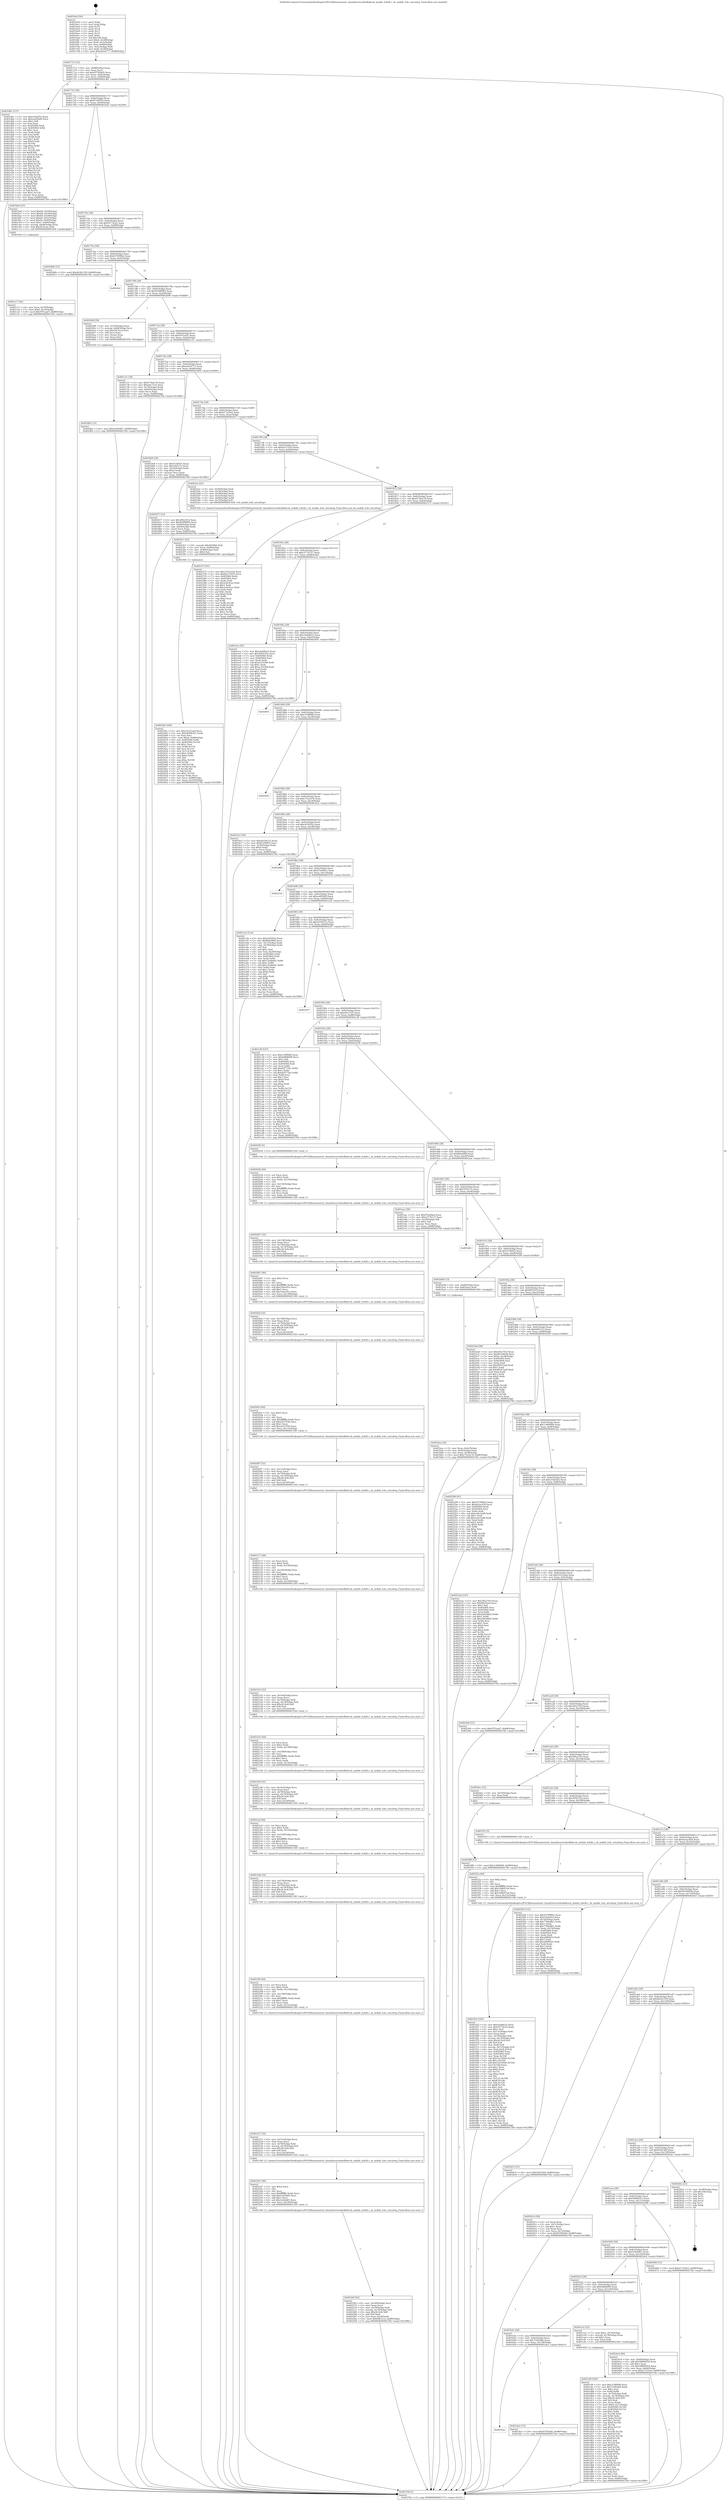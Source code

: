 digraph "0x4016e0" {
  label = "0x4016e0 (/mnt/c/Users/mathe/Desktop/tcc/POCII/binaries/extr_linuxdriversvideofbdevsh_mobile_lcdcfb.c_sh_mobile_lcdc_setcolreg_Final-ollvm.out::main(0))"
  labelloc = "t"
  node[shape=record]

  Entry [label="",width=0.3,height=0.3,shape=circle,fillcolor=black,style=filled]
  "0x401712" [label="{
     0x401712 [32]\l
     | [instrs]\l
     &nbsp;&nbsp;0x401712 \<+6\>: mov -0x88(%rbp),%eax\l
     &nbsp;&nbsp;0x401718 \<+2\>: mov %eax,%ecx\l
     &nbsp;&nbsp;0x40171a \<+6\>: sub $0x83782bd5,%ecx\l
     &nbsp;&nbsp;0x401720 \<+6\>: mov %eax,-0x8c(%rbp)\l
     &nbsp;&nbsp;0x401726 \<+6\>: mov %ecx,-0x90(%rbp)\l
     &nbsp;&nbsp;0x40172c \<+6\>: je 0000000000401db1 \<main+0x6d1\>\l
  }"]
  "0x401db1" [label="{
     0x401db1 [137]\l
     | [instrs]\l
     &nbsp;&nbsp;0x401db1 \<+5\>: mov $0xcfc9205a,%eax\l
     &nbsp;&nbsp;0x401db6 \<+5\>: mov $0xea4f5b09,%ecx\l
     &nbsp;&nbsp;0x401dbb \<+2\>: mov $0x1,%dl\l
     &nbsp;&nbsp;0x401dbd \<+2\>: xor %esi,%esi\l
     &nbsp;&nbsp;0x401dbf \<+7\>: mov 0x405060,%edi\l
     &nbsp;&nbsp;0x401dc6 \<+8\>: mov 0x405064,%r8d\l
     &nbsp;&nbsp;0x401dce \<+3\>: sub $0x1,%esi\l
     &nbsp;&nbsp;0x401dd1 \<+3\>: mov %edi,%r9d\l
     &nbsp;&nbsp;0x401dd4 \<+3\>: add %esi,%r9d\l
     &nbsp;&nbsp;0x401dd7 \<+4\>: imul %r9d,%edi\l
     &nbsp;&nbsp;0x401ddb \<+3\>: and $0x1,%edi\l
     &nbsp;&nbsp;0x401dde \<+3\>: cmp $0x0,%edi\l
     &nbsp;&nbsp;0x401de1 \<+4\>: sete %r10b\l
     &nbsp;&nbsp;0x401de5 \<+4\>: cmp $0xa,%r8d\l
     &nbsp;&nbsp;0x401de9 \<+4\>: setl %r11b\l
     &nbsp;&nbsp;0x401ded \<+3\>: mov %r10b,%bl\l
     &nbsp;&nbsp;0x401df0 \<+3\>: xor $0xff,%bl\l
     &nbsp;&nbsp;0x401df3 \<+3\>: mov %r11b,%r14b\l
     &nbsp;&nbsp;0x401df6 \<+4\>: xor $0xff,%r14b\l
     &nbsp;&nbsp;0x401dfa \<+3\>: xor $0x0,%dl\l
     &nbsp;&nbsp;0x401dfd \<+3\>: mov %bl,%r15b\l
     &nbsp;&nbsp;0x401e00 \<+4\>: and $0x0,%r15b\l
     &nbsp;&nbsp;0x401e04 \<+3\>: and %dl,%r10b\l
     &nbsp;&nbsp;0x401e07 \<+3\>: mov %r14b,%r12b\l
     &nbsp;&nbsp;0x401e0a \<+4\>: and $0x0,%r12b\l
     &nbsp;&nbsp;0x401e0e \<+3\>: and %dl,%r11b\l
     &nbsp;&nbsp;0x401e11 \<+3\>: or %r10b,%r15b\l
     &nbsp;&nbsp;0x401e14 \<+3\>: or %r11b,%r12b\l
     &nbsp;&nbsp;0x401e17 \<+3\>: xor %r12b,%r15b\l
     &nbsp;&nbsp;0x401e1a \<+3\>: or %r14b,%bl\l
     &nbsp;&nbsp;0x401e1d \<+3\>: xor $0xff,%bl\l
     &nbsp;&nbsp;0x401e20 \<+3\>: or $0x0,%dl\l
     &nbsp;&nbsp;0x401e23 \<+2\>: and %dl,%bl\l
     &nbsp;&nbsp;0x401e25 \<+3\>: or %bl,%r15b\l
     &nbsp;&nbsp;0x401e28 \<+4\>: test $0x1,%r15b\l
     &nbsp;&nbsp;0x401e2c \<+3\>: cmovne %ecx,%eax\l
     &nbsp;&nbsp;0x401e2f \<+6\>: mov %eax,-0x88(%rbp)\l
     &nbsp;&nbsp;0x401e35 \<+5\>: jmp 000000000040276b \<main+0x108b\>\l
  }"]
  "0x401732" [label="{
     0x401732 [28]\l
     | [instrs]\l
     &nbsp;&nbsp;0x401732 \<+5\>: jmp 0000000000401737 \<main+0x57\>\l
     &nbsp;&nbsp;0x401737 \<+6\>: mov -0x8c(%rbp),%eax\l
     &nbsp;&nbsp;0x40173d \<+5\>: sub $0x87e0f955,%eax\l
     &nbsp;&nbsp;0x401742 \<+6\>: mov %eax,-0x94(%rbp)\l
     &nbsp;&nbsp;0x401748 \<+6\>: je 0000000000401be0 \<main+0x500\>\l
  }"]
  Exit [label="",width=0.3,height=0.3,shape=circle,fillcolor=black,style=filled,peripheries=2]
  "0x401be0" [label="{
     0x401be0 [55]\l
     | [instrs]\l
     &nbsp;&nbsp;0x401be0 \<+7\>: movl $0x64,-0x50(%rbp)\l
     &nbsp;&nbsp;0x401be7 \<+7\>: movl $0x64,-0x54(%rbp)\l
     &nbsp;&nbsp;0x401bee \<+7\>: movl $0x64,-0x58(%rbp)\l
     &nbsp;&nbsp;0x401bf5 \<+7\>: movl $0x64,-0x5c(%rbp)\l
     &nbsp;&nbsp;0x401bfc \<+7\>: movl $0x64,-0x60(%rbp)\l
     &nbsp;&nbsp;0x401c03 \<+7\>: movl $0x1,-0x64(%rbp)\l
     &nbsp;&nbsp;0x401c0a \<+4\>: movslq -0x64(%rbp),%rax\l
     &nbsp;&nbsp;0x401c0e \<+4\>: imul $0x28,%rax,%rdi\l
     &nbsp;&nbsp;0x401c12 \<+5\>: call 0000000000401050 \<malloc@plt\>\l
     | [calls]\l
     &nbsp;&nbsp;0x401050 \{1\} (unknown)\l
  }"]
  "0x40174e" [label="{
     0x40174e [28]\l
     | [instrs]\l
     &nbsp;&nbsp;0x40174e \<+5\>: jmp 0000000000401753 \<main+0x73\>\l
     &nbsp;&nbsp;0x401753 \<+6\>: mov -0x8c(%rbp),%eax\l
     &nbsp;&nbsp;0x401759 \<+5\>: sub $0x93774ca5,%eax\l
     &nbsp;&nbsp;0x40175e \<+6\>: mov %eax,-0x98(%rbp)\l
     &nbsp;&nbsp;0x401764 \<+6\>: je 000000000040200b \<main+0x92b\>\l
  }"]
  "0x4024f8" [label="{
     0x4024f8 [15]\l
     | [instrs]\l
     &nbsp;&nbsp;0x4024f8 \<+10\>: movl $0x1c484084,-0x88(%rbp)\l
     &nbsp;&nbsp;0x402502 \<+5\>: jmp 000000000040276b \<main+0x108b\>\l
  }"]
  "0x40200b" [label="{
     0x40200b [15]\l
     | [instrs]\l
     &nbsp;&nbsp;0x40200b \<+10\>: movl $0x4d3b1339,-0x88(%rbp)\l
     &nbsp;&nbsp;0x402015 \<+5\>: jmp 000000000040276b \<main+0x108b\>\l
  }"]
  "0x40176a" [label="{
     0x40176a [28]\l
     | [instrs]\l
     &nbsp;&nbsp;0x40176a \<+5\>: jmp 000000000040176f \<main+0x8f\>\l
     &nbsp;&nbsp;0x40176f \<+6\>: mov -0x8c(%rbp),%eax\l
     &nbsp;&nbsp;0x401775 \<+5\>: sub $0x937999b2,%eax\l
     &nbsp;&nbsp;0x40177a \<+6\>: mov %eax,-0x9c(%rbp)\l
     &nbsp;&nbsp;0x401780 \<+6\>: je 00000000004026ef \<main+0x100f\>\l
  }"]
  "0x4024b5" [label="{
     0x4024b5 [15]\l
     | [instrs]\l
     &nbsp;&nbsp;0x4024b5 \<+10\>: movl $0x5c9c6967,-0x88(%rbp)\l
     &nbsp;&nbsp;0x4024bf \<+5\>: jmp 000000000040276b \<main+0x108b\>\l
  }"]
  "0x4026ef" [label="{
     0x4026ef\l
  }", style=dashed]
  "0x401786" [label="{
     0x401786 [28]\l
     | [instrs]\l
     &nbsp;&nbsp;0x401786 \<+5\>: jmp 000000000040178b \<main+0xab\>\l
     &nbsp;&nbsp;0x40178b \<+6\>: mov -0x8c(%rbp),%eax\l
     &nbsp;&nbsp;0x401791 \<+5\>: sub $0x95948963,%eax\l
     &nbsp;&nbsp;0x401796 \<+6\>: mov %eax,-0xa0(%rbp)\l
     &nbsp;&nbsp;0x40179c \<+6\>: je 0000000000402498 \<main+0xdb8\>\l
  }"]
  "0x4023fe" [label="{
     0x4023fe [106]\l
     | [instrs]\l
     &nbsp;&nbsp;0x4023fe \<+5\>: mov $0x23323aad,%ecx\l
     &nbsp;&nbsp;0x402403 \<+5\>: mov $0x5849b321,%edx\l
     &nbsp;&nbsp;0x402408 \<+2\>: xor %esi,%esi\l
     &nbsp;&nbsp;0x40240a \<+10\>: movl $0x0,-0x84(%rbp)\l
     &nbsp;&nbsp;0x402414 \<+8\>: mov 0x405060,%r8d\l
     &nbsp;&nbsp;0x40241c \<+8\>: mov 0x405064,%r10d\l
     &nbsp;&nbsp;0x402424 \<+3\>: sub $0x1,%esi\l
     &nbsp;&nbsp;0x402427 \<+3\>: mov %r8d,%r11d\l
     &nbsp;&nbsp;0x40242a \<+3\>: add %esi,%r11d\l
     &nbsp;&nbsp;0x40242d \<+4\>: imul %r11d,%r8d\l
     &nbsp;&nbsp;0x402431 \<+4\>: and $0x1,%r8d\l
     &nbsp;&nbsp;0x402435 \<+4\>: cmp $0x0,%r8d\l
     &nbsp;&nbsp;0x402439 \<+3\>: sete %bl\l
     &nbsp;&nbsp;0x40243c \<+4\>: cmp $0xa,%r10d\l
     &nbsp;&nbsp;0x402440 \<+4\>: setl %r14b\l
     &nbsp;&nbsp;0x402444 \<+3\>: mov %bl,%r15b\l
     &nbsp;&nbsp;0x402447 \<+3\>: and %r14b,%r15b\l
     &nbsp;&nbsp;0x40244a \<+3\>: xor %r14b,%bl\l
     &nbsp;&nbsp;0x40244d \<+3\>: or %bl,%r15b\l
     &nbsp;&nbsp;0x402450 \<+4\>: test $0x1,%r15b\l
     &nbsp;&nbsp;0x402454 \<+3\>: cmovne %edx,%ecx\l
     &nbsp;&nbsp;0x402457 \<+6\>: mov %ecx,-0x88(%rbp)\l
     &nbsp;&nbsp;0x40245d \<+6\>: mov %eax,-0x164(%rbp)\l
     &nbsp;&nbsp;0x402463 \<+5\>: jmp 000000000040276b \<main+0x108b\>\l
  }"]
  "0x402498" [label="{
     0x402498 [29]\l
     | [instrs]\l
     &nbsp;&nbsp;0x402498 \<+4\>: mov -0x70(%rbp),%rax\l
     &nbsp;&nbsp;0x40249c \<+7\>: movslq -0x84(%rbp),%rcx\l
     &nbsp;&nbsp;0x4024a3 \<+4\>: imul $0x28,%rcx,%rcx\l
     &nbsp;&nbsp;0x4024a7 \<+3\>: add %rcx,%rax\l
     &nbsp;&nbsp;0x4024aa \<+3\>: mov (%rax),%rax\l
     &nbsp;&nbsp;0x4024ad \<+3\>: mov %rax,%rdi\l
     &nbsp;&nbsp;0x4024b0 \<+5\>: call 0000000000401030 \<free@plt\>\l
     | [calls]\l
     &nbsp;&nbsp;0x401030 \{1\} (unknown)\l
  }"]
  "0x4017a2" [label="{
     0x4017a2 [28]\l
     | [instrs]\l
     &nbsp;&nbsp;0x4017a2 \<+5\>: jmp 00000000004017a7 \<main+0xc7\>\l
     &nbsp;&nbsp;0x4017a7 \<+6\>: mov -0x8c(%rbp),%eax\l
     &nbsp;&nbsp;0x4017ad \<+5\>: sub $0x97f1aad7,%eax\l
     &nbsp;&nbsp;0x4017b2 \<+6\>: mov %eax,-0xa4(%rbp)\l
     &nbsp;&nbsp;0x4017b8 \<+6\>: je 0000000000401c31 \<main+0x551\>\l
  }"]
  "0x4023e7" [label="{
     0x4023e7 [23]\l
     | [instrs]\l
     &nbsp;&nbsp;0x4023e7 \<+10\>: movabs $0x4030b6,%rdi\l
     &nbsp;&nbsp;0x4023f1 \<+3\>: mov %eax,-0x80(%rbp)\l
     &nbsp;&nbsp;0x4023f4 \<+3\>: mov -0x80(%rbp),%esi\l
     &nbsp;&nbsp;0x4023f7 \<+2\>: mov $0x0,%al\l
     &nbsp;&nbsp;0x4023f9 \<+5\>: call 0000000000401040 \<printf@plt\>\l
     | [calls]\l
     &nbsp;&nbsp;0x401040 \{1\} (unknown)\l
  }"]
  "0x401c31" [label="{
     0x401c31 [30]\l
     | [instrs]\l
     &nbsp;&nbsp;0x401c31 \<+5\>: mov $0xb73b2c76,%eax\l
     &nbsp;&nbsp;0x401c36 \<+5\>: mov $0xefec7c25,%ecx\l
     &nbsp;&nbsp;0x401c3b \<+3\>: mov -0x74(%rbp),%edx\l
     &nbsp;&nbsp;0x401c3e \<+3\>: cmp -0x64(%rbp),%edx\l
     &nbsp;&nbsp;0x401c41 \<+3\>: cmovl %ecx,%eax\l
     &nbsp;&nbsp;0x401c44 \<+6\>: mov %eax,-0x88(%rbp)\l
     &nbsp;&nbsp;0x401c4a \<+5\>: jmp 000000000040276b \<main+0x108b\>\l
  }"]
  "0x4017be" [label="{
     0x4017be [28]\l
     | [instrs]\l
     &nbsp;&nbsp;0x4017be \<+5\>: jmp 00000000004017c3 \<main+0xe3\>\l
     &nbsp;&nbsp;0x4017c3 \<+6\>: mov -0x8c(%rbp),%eax\l
     &nbsp;&nbsp;0x4017c9 \<+5\>: sub $0xa4e5d777,%eax\l
     &nbsp;&nbsp;0x4017ce \<+6\>: mov %eax,-0xa8(%rbp)\l
     &nbsp;&nbsp;0x4017d4 \<+6\>: je 0000000000401b64 \<main+0x484\>\l
  }"]
  "0x40226f" [label="{
     0x40226f [42]\l
     | [instrs]\l
     &nbsp;&nbsp;0x40226f \<+6\>: mov -0x160(%rbp),%ecx\l
     &nbsp;&nbsp;0x402275 \<+3\>: imul %eax,%ecx\l
     &nbsp;&nbsp;0x402278 \<+4\>: mov -0x70(%rbp),%rdi\l
     &nbsp;&nbsp;0x40227c \<+4\>: movslq -0x74(%rbp),%r8\l
     &nbsp;&nbsp;0x402280 \<+4\>: imul $0x28,%r8,%r8\l
     &nbsp;&nbsp;0x402284 \<+3\>: add %r8,%rdi\l
     &nbsp;&nbsp;0x402287 \<+3\>: mov %ecx,0x24(%rdi)\l
     &nbsp;&nbsp;0x40228a \<+10\>: movl $0x9d6121e,-0x88(%rbp)\l
     &nbsp;&nbsp;0x402294 \<+5\>: jmp 000000000040276b \<main+0x108b\>\l
  }"]
  "0x401b64" [label="{
     0x401b64 [30]\l
     | [instrs]\l
     &nbsp;&nbsp;0x401b64 \<+5\>: mov $0x553b925,%eax\l
     &nbsp;&nbsp;0x401b69 \<+5\>: mov $0x160311e,%ecx\l
     &nbsp;&nbsp;0x401b6e \<+3\>: mov -0x34(%rbp),%edx\l
     &nbsp;&nbsp;0x401b71 \<+3\>: cmp $0x2,%edx\l
     &nbsp;&nbsp;0x401b74 \<+3\>: cmovne %ecx,%eax\l
     &nbsp;&nbsp;0x401b77 \<+6\>: mov %eax,-0x88(%rbp)\l
     &nbsp;&nbsp;0x401b7d \<+5\>: jmp 000000000040276b \<main+0x108b\>\l
  }"]
  "0x4017da" [label="{
     0x4017da [28]\l
     | [instrs]\l
     &nbsp;&nbsp;0x4017da \<+5\>: jmp 00000000004017df \<main+0xff\>\l
     &nbsp;&nbsp;0x4017df \<+6\>: mov -0x8c(%rbp),%eax\l
     &nbsp;&nbsp;0x4017e5 \<+5\>: sub $0xb173c0e5,%eax\l
     &nbsp;&nbsp;0x4017ea \<+6\>: mov %eax,-0xac(%rbp)\l
     &nbsp;&nbsp;0x4017f0 \<+6\>: je 0000000000402477 \<main+0xd97\>\l
  }"]
  "0x40276b" [label="{
     0x40276b [5]\l
     | [instrs]\l
     &nbsp;&nbsp;0x40276b \<+5\>: jmp 0000000000401712 \<main+0x32\>\l
  }"]
  "0x4016e0" [label="{
     0x4016e0 [50]\l
     | [instrs]\l
     &nbsp;&nbsp;0x4016e0 \<+1\>: push %rbp\l
     &nbsp;&nbsp;0x4016e1 \<+3\>: mov %rsp,%rbp\l
     &nbsp;&nbsp;0x4016e4 \<+2\>: push %r15\l
     &nbsp;&nbsp;0x4016e6 \<+2\>: push %r14\l
     &nbsp;&nbsp;0x4016e8 \<+2\>: push %r13\l
     &nbsp;&nbsp;0x4016ea \<+2\>: push %r12\l
     &nbsp;&nbsp;0x4016ec \<+1\>: push %rbx\l
     &nbsp;&nbsp;0x4016ed \<+7\>: sub $0x148,%rsp\l
     &nbsp;&nbsp;0x4016f4 \<+7\>: movl $0x0,-0x38(%rbp)\l
     &nbsp;&nbsp;0x4016fb \<+3\>: mov %edi,-0x3c(%rbp)\l
     &nbsp;&nbsp;0x4016fe \<+4\>: mov %rsi,-0x48(%rbp)\l
     &nbsp;&nbsp;0x401702 \<+3\>: mov -0x3c(%rbp),%edi\l
     &nbsp;&nbsp;0x401705 \<+3\>: mov %edi,-0x34(%rbp)\l
     &nbsp;&nbsp;0x401708 \<+10\>: movl $0xa4e5d777,-0x88(%rbp)\l
  }"]
  "0x402247" [label="{
     0x402247 [40]\l
     | [instrs]\l
     &nbsp;&nbsp;0x402247 \<+5\>: mov $0x2,%ecx\l
     &nbsp;&nbsp;0x40224c \<+1\>: cltd\l
     &nbsp;&nbsp;0x40224d \<+2\>: idiv %ecx\l
     &nbsp;&nbsp;0x40224f \<+6\>: imul $0xfffffffe,%edx,%ecx\l
     &nbsp;&nbsp;0x402255 \<+6\>: add $0x5cd2ddf3,%ecx\l
     &nbsp;&nbsp;0x40225b \<+3\>: add $0x1,%ecx\l
     &nbsp;&nbsp;0x40225e \<+6\>: sub $0x5cd2ddf3,%ecx\l
     &nbsp;&nbsp;0x402264 \<+6\>: mov %ecx,-0x160(%rbp)\l
     &nbsp;&nbsp;0x40226a \<+5\>: call 0000000000401160 \<next_i\>\l
     | [calls]\l
     &nbsp;&nbsp;0x401160 \{1\} (/mnt/c/Users/mathe/Desktop/tcc/POCII/binaries/extr_linuxdriversvideofbdevsh_mobile_lcdcfb.c_sh_mobile_lcdc_setcolreg_Final-ollvm.out::next_i)\l
  }"]
  "0x402477" [label="{
     0x402477 [33]\l
     | [instrs]\l
     &nbsp;&nbsp;0x402477 \<+5\>: mov $0x2f9a2552,%eax\l
     &nbsp;&nbsp;0x40247c \<+5\>: mov $0x95948963,%ecx\l
     &nbsp;&nbsp;0x402481 \<+6\>: mov -0x84(%rbp),%edx\l
     &nbsp;&nbsp;0x402487 \<+3\>: cmp -0x64(%rbp),%edx\l
     &nbsp;&nbsp;0x40248a \<+3\>: cmovl %ecx,%eax\l
     &nbsp;&nbsp;0x40248d \<+6\>: mov %eax,-0x88(%rbp)\l
     &nbsp;&nbsp;0x402493 \<+5\>: jmp 000000000040276b \<main+0x108b\>\l
  }"]
  "0x4017f6" [label="{
     0x4017f6 [28]\l
     | [instrs]\l
     &nbsp;&nbsp;0x4017f6 \<+5\>: jmp 00000000004017fb \<main+0x11b\>\l
     &nbsp;&nbsp;0x4017fb \<+6\>: mov -0x8c(%rbp),%eax\l
     &nbsp;&nbsp;0x401801 \<+5\>: sub $0xb2e71b16,%eax\l
     &nbsp;&nbsp;0x401806 \<+6\>: mov %eax,-0xb0(%rbp)\l
     &nbsp;&nbsp;0x40180c \<+6\>: je 00000000004023ce \<main+0xcee\>\l
  }"]
  "0x402227" [label="{
     0x402227 [32]\l
     | [instrs]\l
     &nbsp;&nbsp;0x402227 \<+6\>: mov -0x15c(%rbp),%ecx\l
     &nbsp;&nbsp;0x40222d \<+3\>: imul %eax,%ecx\l
     &nbsp;&nbsp;0x402230 \<+4\>: mov -0x70(%rbp),%rdi\l
     &nbsp;&nbsp;0x402234 \<+4\>: movslq -0x74(%rbp),%r8\l
     &nbsp;&nbsp;0x402238 \<+4\>: imul $0x28,%r8,%r8\l
     &nbsp;&nbsp;0x40223c \<+3\>: add %r8,%rdi\l
     &nbsp;&nbsp;0x40223f \<+3\>: mov %ecx,0x20(%rdi)\l
     &nbsp;&nbsp;0x402242 \<+5\>: call 0000000000401160 \<next_i\>\l
     | [calls]\l
     &nbsp;&nbsp;0x401160 \{1\} (/mnt/c/Users/mathe/Desktop/tcc/POCII/binaries/extr_linuxdriversvideofbdevsh_mobile_lcdcfb.c_sh_mobile_lcdc_setcolreg_Final-ollvm.out::next_i)\l
  }"]
  "0x4023ce" [label="{
     0x4023ce [25]\l
     | [instrs]\l
     &nbsp;&nbsp;0x4023ce \<+3\>: mov -0x50(%rbp),%edi\l
     &nbsp;&nbsp;0x4023d1 \<+3\>: mov -0x54(%rbp),%esi\l
     &nbsp;&nbsp;0x4023d4 \<+3\>: mov -0x58(%rbp),%edx\l
     &nbsp;&nbsp;0x4023d7 \<+3\>: mov -0x5c(%rbp),%ecx\l
     &nbsp;&nbsp;0x4023da \<+4\>: mov -0x60(%rbp),%r8d\l
     &nbsp;&nbsp;0x4023de \<+4\>: mov -0x70(%rbp),%r9\l
     &nbsp;&nbsp;0x4023e2 \<+5\>: call 0000000000401430 \<sh_mobile_lcdc_setcolreg\>\l
     | [calls]\l
     &nbsp;&nbsp;0x401430 \{1\} (/mnt/c/Users/mathe/Desktop/tcc/POCII/binaries/extr_linuxdriversvideofbdevsh_mobile_lcdcfb.c_sh_mobile_lcdc_setcolreg_Final-ollvm.out::sh_mobile_lcdc_setcolreg)\l
  }"]
  "0x401812" [label="{
     0x401812 [28]\l
     | [instrs]\l
     &nbsp;&nbsp;0x401812 \<+5\>: jmp 0000000000401817 \<main+0x137\>\l
     &nbsp;&nbsp;0x401817 \<+6\>: mov -0x8c(%rbp),%eax\l
     &nbsp;&nbsp;0x40181d \<+5\>: sub $0xb73b2c76,%eax\l
     &nbsp;&nbsp;0x401822 \<+6\>: mov %eax,-0xb4(%rbp)\l
     &nbsp;&nbsp;0x401828 \<+6\>: je 0000000000402373 \<main+0xc93\>\l
  }"]
  "0x4021fb" [label="{
     0x4021fb [44]\l
     | [instrs]\l
     &nbsp;&nbsp;0x4021fb \<+2\>: xor %ecx,%ecx\l
     &nbsp;&nbsp;0x4021fd \<+5\>: mov $0x2,%edx\l
     &nbsp;&nbsp;0x402202 \<+6\>: mov %edx,-0x158(%rbp)\l
     &nbsp;&nbsp;0x402208 \<+1\>: cltd\l
     &nbsp;&nbsp;0x402209 \<+6\>: mov -0x158(%rbp),%esi\l
     &nbsp;&nbsp;0x40220f \<+2\>: idiv %esi\l
     &nbsp;&nbsp;0x402211 \<+6\>: imul $0xfffffffe,%edx,%edx\l
     &nbsp;&nbsp;0x402217 \<+3\>: sub $0x1,%ecx\l
     &nbsp;&nbsp;0x40221a \<+2\>: sub %ecx,%edx\l
     &nbsp;&nbsp;0x40221c \<+6\>: mov %edx,-0x15c(%rbp)\l
     &nbsp;&nbsp;0x402222 \<+5\>: call 0000000000401160 \<next_i\>\l
     | [calls]\l
     &nbsp;&nbsp;0x401160 \{1\} (/mnt/c/Users/mathe/Desktop/tcc/POCII/binaries/extr_linuxdriversvideofbdevsh_mobile_lcdcfb.c_sh_mobile_lcdc_setcolreg_Final-ollvm.out::next_i)\l
  }"]
  "0x402373" [label="{
     0x402373 [91]\l
     | [instrs]\l
     &nbsp;&nbsp;0x402373 \<+5\>: mov $0x23323aad,%eax\l
     &nbsp;&nbsp;0x402378 \<+5\>: mov $0xb2e71b16,%ecx\l
     &nbsp;&nbsp;0x40237d \<+7\>: mov 0x405060,%edx\l
     &nbsp;&nbsp;0x402384 \<+7\>: mov 0x405064,%esi\l
     &nbsp;&nbsp;0x40238b \<+2\>: mov %edx,%edi\l
     &nbsp;&nbsp;0x40238d \<+6\>: add $0x2c6c9cac,%edi\l
     &nbsp;&nbsp;0x402393 \<+3\>: sub $0x1,%edi\l
     &nbsp;&nbsp;0x402396 \<+6\>: sub $0x2c6c9cac,%edi\l
     &nbsp;&nbsp;0x40239c \<+3\>: imul %edi,%edx\l
     &nbsp;&nbsp;0x40239f \<+3\>: and $0x1,%edx\l
     &nbsp;&nbsp;0x4023a2 \<+3\>: cmp $0x0,%edx\l
     &nbsp;&nbsp;0x4023a5 \<+4\>: sete %r8b\l
     &nbsp;&nbsp;0x4023a9 \<+3\>: cmp $0xa,%esi\l
     &nbsp;&nbsp;0x4023ac \<+4\>: setl %r9b\l
     &nbsp;&nbsp;0x4023b0 \<+3\>: mov %r8b,%r10b\l
     &nbsp;&nbsp;0x4023b3 \<+3\>: and %r9b,%r10b\l
     &nbsp;&nbsp;0x4023b6 \<+3\>: xor %r9b,%r8b\l
     &nbsp;&nbsp;0x4023b9 \<+3\>: or %r8b,%r10b\l
     &nbsp;&nbsp;0x4023bc \<+4\>: test $0x1,%r10b\l
     &nbsp;&nbsp;0x4023c0 \<+3\>: cmovne %ecx,%eax\l
     &nbsp;&nbsp;0x4023c3 \<+6\>: mov %eax,-0x88(%rbp)\l
     &nbsp;&nbsp;0x4023c9 \<+5\>: jmp 000000000040276b \<main+0x108b\>\l
  }"]
  "0x40182e" [label="{
     0x40182e [28]\l
     | [instrs]\l
     &nbsp;&nbsp;0x40182e \<+5\>: jmp 0000000000401833 \<main+0x153\>\l
     &nbsp;&nbsp;0x401833 \<+6\>: mov -0x8c(%rbp),%eax\l
     &nbsp;&nbsp;0x401839 \<+5\>: sub $0xc2776127,%eax\l
     &nbsp;&nbsp;0x40183e \<+6\>: mov %eax,-0xb8(%rbp)\l
     &nbsp;&nbsp;0x401844 \<+6\>: je 0000000000401eca \<main+0x7ea\>\l
  }"]
  "0x4021db" [label="{
     0x4021db [32]\l
     | [instrs]\l
     &nbsp;&nbsp;0x4021db \<+6\>: mov -0x154(%rbp),%ecx\l
     &nbsp;&nbsp;0x4021e1 \<+3\>: imul %eax,%ecx\l
     &nbsp;&nbsp;0x4021e4 \<+4\>: mov -0x70(%rbp),%rdi\l
     &nbsp;&nbsp;0x4021e8 \<+4\>: movslq -0x74(%rbp),%r8\l
     &nbsp;&nbsp;0x4021ec \<+4\>: imul $0x28,%r8,%r8\l
     &nbsp;&nbsp;0x4021f0 \<+3\>: add %r8,%rdi\l
     &nbsp;&nbsp;0x4021f3 \<+3\>: mov %ecx,0x1c(%rdi)\l
     &nbsp;&nbsp;0x4021f6 \<+5\>: call 0000000000401160 \<next_i\>\l
     | [calls]\l
     &nbsp;&nbsp;0x401160 \{1\} (/mnt/c/Users/mathe/Desktop/tcc/POCII/binaries/extr_linuxdriversvideofbdevsh_mobile_lcdcfb.c_sh_mobile_lcdc_setcolreg_Final-ollvm.out::next_i)\l
  }"]
  "0x401eca" [label="{
     0x401eca [91]\l
     | [instrs]\l
     &nbsp;&nbsp;0x401eca \<+5\>: mov $0xc4a08a22,%eax\l
     &nbsp;&nbsp;0x401ecf \<+5\>: mov $0x3f30233a,%ecx\l
     &nbsp;&nbsp;0x401ed4 \<+7\>: mov 0x405060,%edx\l
     &nbsp;&nbsp;0x401edb \<+7\>: mov 0x405064,%esi\l
     &nbsp;&nbsp;0x401ee2 \<+2\>: mov %edx,%edi\l
     &nbsp;&nbsp;0x401ee4 \<+6\>: sub $0xec55cf9d,%edi\l
     &nbsp;&nbsp;0x401eea \<+3\>: sub $0x1,%edi\l
     &nbsp;&nbsp;0x401eed \<+6\>: add $0xec55cf9d,%edi\l
     &nbsp;&nbsp;0x401ef3 \<+3\>: imul %edi,%edx\l
     &nbsp;&nbsp;0x401ef6 \<+3\>: and $0x1,%edx\l
     &nbsp;&nbsp;0x401ef9 \<+3\>: cmp $0x0,%edx\l
     &nbsp;&nbsp;0x401efc \<+4\>: sete %r8b\l
     &nbsp;&nbsp;0x401f00 \<+3\>: cmp $0xa,%esi\l
     &nbsp;&nbsp;0x401f03 \<+4\>: setl %r9b\l
     &nbsp;&nbsp;0x401f07 \<+3\>: mov %r8b,%r10b\l
     &nbsp;&nbsp;0x401f0a \<+3\>: and %r9b,%r10b\l
     &nbsp;&nbsp;0x401f0d \<+3\>: xor %r9b,%r8b\l
     &nbsp;&nbsp;0x401f10 \<+3\>: or %r8b,%r10b\l
     &nbsp;&nbsp;0x401f13 \<+4\>: test $0x1,%r10b\l
     &nbsp;&nbsp;0x401f17 \<+3\>: cmovne %ecx,%eax\l
     &nbsp;&nbsp;0x401f1a \<+6\>: mov %eax,-0x88(%rbp)\l
     &nbsp;&nbsp;0x401f20 \<+5\>: jmp 000000000040276b \<main+0x108b\>\l
  }"]
  "0x40184a" [label="{
     0x40184a [28]\l
     | [instrs]\l
     &nbsp;&nbsp;0x40184a \<+5\>: jmp 000000000040184f \<main+0x16f\>\l
     &nbsp;&nbsp;0x40184f \<+6\>: mov -0x8c(%rbp),%eax\l
     &nbsp;&nbsp;0x401855 \<+5\>: sub $0xc4a08a22,%eax\l
     &nbsp;&nbsp;0x40185a \<+6\>: mov %eax,-0xbc(%rbp)\l
     &nbsp;&nbsp;0x401860 \<+6\>: je 0000000000402691 \<main+0xfb1\>\l
  }"]
  "0x4021af" [label="{
     0x4021af [44]\l
     | [instrs]\l
     &nbsp;&nbsp;0x4021af \<+2\>: xor %ecx,%ecx\l
     &nbsp;&nbsp;0x4021b1 \<+5\>: mov $0x2,%edx\l
     &nbsp;&nbsp;0x4021b6 \<+6\>: mov %edx,-0x150(%rbp)\l
     &nbsp;&nbsp;0x4021bc \<+1\>: cltd\l
     &nbsp;&nbsp;0x4021bd \<+6\>: mov -0x150(%rbp),%esi\l
     &nbsp;&nbsp;0x4021c3 \<+2\>: idiv %esi\l
     &nbsp;&nbsp;0x4021c5 \<+6\>: imul $0xfffffffe,%edx,%edx\l
     &nbsp;&nbsp;0x4021cb \<+3\>: sub $0x1,%ecx\l
     &nbsp;&nbsp;0x4021ce \<+2\>: sub %ecx,%edx\l
     &nbsp;&nbsp;0x4021d0 \<+6\>: mov %edx,-0x154(%rbp)\l
     &nbsp;&nbsp;0x4021d6 \<+5\>: call 0000000000401160 \<next_i\>\l
     | [calls]\l
     &nbsp;&nbsp;0x401160 \{1\} (/mnt/c/Users/mathe/Desktop/tcc/POCII/binaries/extr_linuxdriversvideofbdevsh_mobile_lcdcfb.c_sh_mobile_lcdc_setcolreg_Final-ollvm.out::next_i)\l
  }"]
  "0x402691" [label="{
     0x402691\l
  }", style=dashed]
  "0x401866" [label="{
     0x401866 [28]\l
     | [instrs]\l
     &nbsp;&nbsp;0x401866 \<+5\>: jmp 000000000040186b \<main+0x18b\>\l
     &nbsp;&nbsp;0x40186b \<+6\>: mov -0x8c(%rbp),%eax\l
     &nbsp;&nbsp;0x401871 \<+5\>: sub $0xc538f9d0,%eax\l
     &nbsp;&nbsp;0x401876 \<+6\>: mov %eax,-0xc0(%rbp)\l
     &nbsp;&nbsp;0x40187c \<+6\>: je 0000000000402643 \<main+0xf63\>\l
  }"]
  "0x40218f" [label="{
     0x40218f [32]\l
     | [instrs]\l
     &nbsp;&nbsp;0x40218f \<+6\>: mov -0x14c(%rbp),%ecx\l
     &nbsp;&nbsp;0x402195 \<+3\>: imul %eax,%ecx\l
     &nbsp;&nbsp;0x402198 \<+4\>: mov -0x70(%rbp),%rdi\l
     &nbsp;&nbsp;0x40219c \<+4\>: movslq -0x74(%rbp),%r8\l
     &nbsp;&nbsp;0x4021a0 \<+4\>: imul $0x28,%r8,%r8\l
     &nbsp;&nbsp;0x4021a4 \<+3\>: add %r8,%rdi\l
     &nbsp;&nbsp;0x4021a7 \<+3\>: mov %ecx,0x18(%rdi)\l
     &nbsp;&nbsp;0x4021aa \<+5\>: call 0000000000401160 \<next_i\>\l
     | [calls]\l
     &nbsp;&nbsp;0x401160 \{1\} (/mnt/c/Users/mathe/Desktop/tcc/POCII/binaries/extr_linuxdriversvideofbdevsh_mobile_lcdcfb.c_sh_mobile_lcdc_setcolreg_Final-ollvm.out::next_i)\l
  }"]
  "0x402643" [label="{
     0x402643\l
  }", style=dashed]
  "0x401882" [label="{
     0x401882 [28]\l
     | [instrs]\l
     &nbsp;&nbsp;0x401882 \<+5\>: jmp 0000000000401887 \<main+0x1a7\>\l
     &nbsp;&nbsp;0x401887 \<+6\>: mov -0x8c(%rbp),%eax\l
     &nbsp;&nbsp;0x40188d \<+5\>: sub $0xc75e2a74,%eax\l
     &nbsp;&nbsp;0x401892 \<+6\>: mov %eax,-0xc4(%rbp)\l
     &nbsp;&nbsp;0x401898 \<+6\>: je 0000000000401bc2 \<main+0x4e2\>\l
  }"]
  "0x402163" [label="{
     0x402163 [44]\l
     | [instrs]\l
     &nbsp;&nbsp;0x402163 \<+2\>: xor %ecx,%ecx\l
     &nbsp;&nbsp;0x402165 \<+5\>: mov $0x2,%edx\l
     &nbsp;&nbsp;0x40216a \<+6\>: mov %edx,-0x148(%rbp)\l
     &nbsp;&nbsp;0x402170 \<+1\>: cltd\l
     &nbsp;&nbsp;0x402171 \<+6\>: mov -0x148(%rbp),%esi\l
     &nbsp;&nbsp;0x402177 \<+2\>: idiv %esi\l
     &nbsp;&nbsp;0x402179 \<+6\>: imul $0xfffffffe,%edx,%edx\l
     &nbsp;&nbsp;0x40217f \<+3\>: sub $0x1,%ecx\l
     &nbsp;&nbsp;0x402182 \<+2\>: sub %ecx,%edx\l
     &nbsp;&nbsp;0x402184 \<+6\>: mov %edx,-0x14c(%rbp)\l
     &nbsp;&nbsp;0x40218a \<+5\>: call 0000000000401160 \<next_i\>\l
     | [calls]\l
     &nbsp;&nbsp;0x401160 \{1\} (/mnt/c/Users/mathe/Desktop/tcc/POCII/binaries/extr_linuxdriversvideofbdevsh_mobile_lcdcfb.c_sh_mobile_lcdc_setcolreg_Final-ollvm.out::next_i)\l
  }"]
  "0x401bc2" [label="{
     0x401bc2 [30]\l
     | [instrs]\l
     &nbsp;&nbsp;0x401bc2 \<+5\>: mov $0xeb334215,%eax\l
     &nbsp;&nbsp;0x401bc7 \<+5\>: mov $0x87e0f955,%ecx\l
     &nbsp;&nbsp;0x401bcc \<+3\>: mov -0x30(%rbp),%edx\l
     &nbsp;&nbsp;0x401bcf \<+3\>: cmp $0x0,%edx\l
     &nbsp;&nbsp;0x401bd2 \<+3\>: cmove %ecx,%eax\l
     &nbsp;&nbsp;0x401bd5 \<+6\>: mov %eax,-0x88(%rbp)\l
     &nbsp;&nbsp;0x401bdb \<+5\>: jmp 000000000040276b \<main+0x108b\>\l
  }"]
  "0x40189e" [label="{
     0x40189e [28]\l
     | [instrs]\l
     &nbsp;&nbsp;0x40189e \<+5\>: jmp 00000000004018a3 \<main+0x1c3\>\l
     &nbsp;&nbsp;0x4018a3 \<+6\>: mov -0x8c(%rbp),%eax\l
     &nbsp;&nbsp;0x4018a9 \<+5\>: sub $0xcfc9205a,%eax\l
     &nbsp;&nbsp;0x4018ae \<+6\>: mov %eax,-0xc8(%rbp)\l
     &nbsp;&nbsp;0x4018b4 \<+6\>: je 0000000000402682 \<main+0xfa2\>\l
  }"]
  "0x402143" [label="{
     0x402143 [32]\l
     | [instrs]\l
     &nbsp;&nbsp;0x402143 \<+6\>: mov -0x144(%rbp),%ecx\l
     &nbsp;&nbsp;0x402149 \<+3\>: imul %eax,%ecx\l
     &nbsp;&nbsp;0x40214c \<+4\>: mov -0x70(%rbp),%rdi\l
     &nbsp;&nbsp;0x402150 \<+4\>: movslq -0x74(%rbp),%r8\l
     &nbsp;&nbsp;0x402154 \<+4\>: imul $0x28,%r8,%r8\l
     &nbsp;&nbsp;0x402158 \<+3\>: add %r8,%rdi\l
     &nbsp;&nbsp;0x40215b \<+3\>: mov %ecx,0x14(%rdi)\l
     &nbsp;&nbsp;0x40215e \<+5\>: call 0000000000401160 \<next_i\>\l
     | [calls]\l
     &nbsp;&nbsp;0x401160 \{1\} (/mnt/c/Users/mathe/Desktop/tcc/POCII/binaries/extr_linuxdriversvideofbdevsh_mobile_lcdcfb.c_sh_mobile_lcdc_setcolreg_Final-ollvm.out::next_i)\l
  }"]
  "0x402682" [label="{
     0x402682\l
  }", style=dashed]
  "0x4018ba" [label="{
     0x4018ba [28]\l
     | [instrs]\l
     &nbsp;&nbsp;0x4018ba \<+5\>: jmp 00000000004018bf \<main+0x1df\>\l
     &nbsp;&nbsp;0x4018bf \<+6\>: mov -0x8c(%rbp),%eax\l
     &nbsp;&nbsp;0x4018c5 \<+5\>: sub $0xd7e94dc1,%eax\l
     &nbsp;&nbsp;0x4018ca \<+6\>: mov %eax,-0xcc(%rbp)\l
     &nbsp;&nbsp;0x4018d0 \<+6\>: je 0000000000402516 \<main+0xe36\>\l
  }"]
  "0x402117" [label="{
     0x402117 [44]\l
     | [instrs]\l
     &nbsp;&nbsp;0x402117 \<+2\>: xor %ecx,%ecx\l
     &nbsp;&nbsp;0x402119 \<+5\>: mov $0x2,%edx\l
     &nbsp;&nbsp;0x40211e \<+6\>: mov %edx,-0x140(%rbp)\l
     &nbsp;&nbsp;0x402124 \<+1\>: cltd\l
     &nbsp;&nbsp;0x402125 \<+6\>: mov -0x140(%rbp),%esi\l
     &nbsp;&nbsp;0x40212b \<+2\>: idiv %esi\l
     &nbsp;&nbsp;0x40212d \<+6\>: imul $0xfffffffe,%edx,%edx\l
     &nbsp;&nbsp;0x402133 \<+3\>: sub $0x1,%ecx\l
     &nbsp;&nbsp;0x402136 \<+2\>: sub %ecx,%edx\l
     &nbsp;&nbsp;0x402138 \<+6\>: mov %edx,-0x144(%rbp)\l
     &nbsp;&nbsp;0x40213e \<+5\>: call 0000000000401160 \<next_i\>\l
     | [calls]\l
     &nbsp;&nbsp;0x401160 \{1\} (/mnt/c/Users/mathe/Desktop/tcc/POCII/binaries/extr_linuxdriversvideofbdevsh_mobile_lcdcfb.c_sh_mobile_lcdc_setcolreg_Final-ollvm.out::next_i)\l
  }"]
  "0x402516" [label="{
     0x402516\l
  }", style=dashed]
  "0x4018d6" [label="{
     0x4018d6 [28]\l
     | [instrs]\l
     &nbsp;&nbsp;0x4018d6 \<+5\>: jmp 00000000004018db \<main+0x1fb\>\l
     &nbsp;&nbsp;0x4018db \<+6\>: mov -0x8c(%rbp),%eax\l
     &nbsp;&nbsp;0x4018e1 \<+5\>: sub $0xea4f5b09,%eax\l
     &nbsp;&nbsp;0x4018e6 \<+6\>: mov %eax,-0xd0(%rbp)\l
     &nbsp;&nbsp;0x4018ec \<+6\>: je 0000000000401e3a \<main+0x75a\>\l
  }"]
  "0x4020f7" [label="{
     0x4020f7 [32]\l
     | [instrs]\l
     &nbsp;&nbsp;0x4020f7 \<+6\>: mov -0x13c(%rbp),%ecx\l
     &nbsp;&nbsp;0x4020fd \<+3\>: imul %eax,%ecx\l
     &nbsp;&nbsp;0x402100 \<+4\>: mov -0x70(%rbp),%rdi\l
     &nbsp;&nbsp;0x402104 \<+4\>: movslq -0x74(%rbp),%r8\l
     &nbsp;&nbsp;0x402108 \<+4\>: imul $0x28,%r8,%r8\l
     &nbsp;&nbsp;0x40210c \<+3\>: add %r8,%rdi\l
     &nbsp;&nbsp;0x40210f \<+3\>: mov %ecx,0x10(%rdi)\l
     &nbsp;&nbsp;0x402112 \<+5\>: call 0000000000401160 \<next_i\>\l
     | [calls]\l
     &nbsp;&nbsp;0x401160 \{1\} (/mnt/c/Users/mathe/Desktop/tcc/POCII/binaries/extr_linuxdriversvideofbdevsh_mobile_lcdcfb.c_sh_mobile_lcdc_setcolreg_Final-ollvm.out::next_i)\l
  }"]
  "0x401e3a" [label="{
     0x401e3a [114]\l
     | [instrs]\l
     &nbsp;&nbsp;0x401e3a \<+5\>: mov $0xcfc9205a,%eax\l
     &nbsp;&nbsp;0x401e3f \<+5\>: mov $0xfb0e9f84,%ecx\l
     &nbsp;&nbsp;0x401e44 \<+3\>: mov -0x7c(%rbp),%edx\l
     &nbsp;&nbsp;0x401e47 \<+3\>: cmp -0x78(%rbp),%edx\l
     &nbsp;&nbsp;0x401e4a \<+4\>: setl %sil\l
     &nbsp;&nbsp;0x401e4e \<+4\>: and $0x1,%sil\l
     &nbsp;&nbsp;0x401e52 \<+4\>: mov %sil,-0x29(%rbp)\l
     &nbsp;&nbsp;0x401e56 \<+7\>: mov 0x405060,%edx\l
     &nbsp;&nbsp;0x401e5d \<+7\>: mov 0x405064,%edi\l
     &nbsp;&nbsp;0x401e64 \<+3\>: mov %edx,%r8d\l
     &nbsp;&nbsp;0x401e67 \<+7\>: sub $0x13edb641,%r8d\l
     &nbsp;&nbsp;0x401e6e \<+4\>: sub $0x1,%r8d\l
     &nbsp;&nbsp;0x401e72 \<+7\>: add $0x13edb641,%r8d\l
     &nbsp;&nbsp;0x401e79 \<+4\>: imul %r8d,%edx\l
     &nbsp;&nbsp;0x401e7d \<+3\>: and $0x1,%edx\l
     &nbsp;&nbsp;0x401e80 \<+3\>: cmp $0x0,%edx\l
     &nbsp;&nbsp;0x401e83 \<+4\>: sete %sil\l
     &nbsp;&nbsp;0x401e87 \<+3\>: cmp $0xa,%edi\l
     &nbsp;&nbsp;0x401e8a \<+4\>: setl %r9b\l
     &nbsp;&nbsp;0x401e8e \<+3\>: mov %sil,%r10b\l
     &nbsp;&nbsp;0x401e91 \<+3\>: and %r9b,%r10b\l
     &nbsp;&nbsp;0x401e94 \<+3\>: xor %r9b,%sil\l
     &nbsp;&nbsp;0x401e97 \<+3\>: or %sil,%r10b\l
     &nbsp;&nbsp;0x401e9a \<+4\>: test $0x1,%r10b\l
     &nbsp;&nbsp;0x401e9e \<+3\>: cmovne %ecx,%eax\l
     &nbsp;&nbsp;0x401ea1 \<+6\>: mov %eax,-0x88(%rbp)\l
     &nbsp;&nbsp;0x401ea7 \<+5\>: jmp 000000000040276b \<main+0x108b\>\l
  }"]
  "0x4018f2" [label="{
     0x4018f2 [28]\l
     | [instrs]\l
     &nbsp;&nbsp;0x4018f2 \<+5\>: jmp 00000000004018f7 \<main+0x217\>\l
     &nbsp;&nbsp;0x4018f7 \<+6\>: mov -0x8c(%rbp),%eax\l
     &nbsp;&nbsp;0x4018fd \<+5\>: sub $0xeb334215,%eax\l
     &nbsp;&nbsp;0x401902 \<+6\>: mov %eax,-0xd4(%rbp)\l
     &nbsp;&nbsp;0x401908 \<+6\>: je 0000000000402507 \<main+0xe27\>\l
  }"]
  "0x4020cf" [label="{
     0x4020cf [40]\l
     | [instrs]\l
     &nbsp;&nbsp;0x4020cf \<+5\>: mov $0x2,%ecx\l
     &nbsp;&nbsp;0x4020d4 \<+1\>: cltd\l
     &nbsp;&nbsp;0x4020d5 \<+2\>: idiv %ecx\l
     &nbsp;&nbsp;0x4020d7 \<+6\>: imul $0xfffffffe,%edx,%ecx\l
     &nbsp;&nbsp;0x4020dd \<+6\>: sub $0xe4337f3b,%ecx\l
     &nbsp;&nbsp;0x4020e3 \<+3\>: add $0x1,%ecx\l
     &nbsp;&nbsp;0x4020e6 \<+6\>: add $0xe4337f3b,%ecx\l
     &nbsp;&nbsp;0x4020ec \<+6\>: mov %ecx,-0x13c(%rbp)\l
     &nbsp;&nbsp;0x4020f2 \<+5\>: call 0000000000401160 \<next_i\>\l
     | [calls]\l
     &nbsp;&nbsp;0x401160 \{1\} (/mnt/c/Users/mathe/Desktop/tcc/POCII/binaries/extr_linuxdriversvideofbdevsh_mobile_lcdcfb.c_sh_mobile_lcdc_setcolreg_Final-ollvm.out::next_i)\l
  }"]
  "0x402507" [label="{
     0x402507\l
  }", style=dashed]
  "0x40190e" [label="{
     0x40190e [28]\l
     | [instrs]\l
     &nbsp;&nbsp;0x40190e \<+5\>: jmp 0000000000401913 \<main+0x233\>\l
     &nbsp;&nbsp;0x401913 \<+6\>: mov -0x8c(%rbp),%eax\l
     &nbsp;&nbsp;0x401919 \<+5\>: sub $0xefec7c25,%eax\l
     &nbsp;&nbsp;0x40191e \<+6\>: mov %eax,-0xd8(%rbp)\l
     &nbsp;&nbsp;0x401924 \<+6\>: je 0000000000401c4f \<main+0x56f\>\l
  }"]
  "0x4020af" [label="{
     0x4020af [32]\l
     | [instrs]\l
     &nbsp;&nbsp;0x4020af \<+6\>: mov -0x138(%rbp),%ecx\l
     &nbsp;&nbsp;0x4020b5 \<+3\>: imul %eax,%ecx\l
     &nbsp;&nbsp;0x4020b8 \<+4\>: mov -0x70(%rbp),%rdi\l
     &nbsp;&nbsp;0x4020bc \<+4\>: movslq -0x74(%rbp),%r8\l
     &nbsp;&nbsp;0x4020c0 \<+4\>: imul $0x28,%r8,%r8\l
     &nbsp;&nbsp;0x4020c4 \<+3\>: add %r8,%rdi\l
     &nbsp;&nbsp;0x4020c7 \<+3\>: mov %ecx,0xc(%rdi)\l
     &nbsp;&nbsp;0x4020ca \<+5\>: call 0000000000401160 \<next_i\>\l
     | [calls]\l
     &nbsp;&nbsp;0x401160 \{1\} (/mnt/c/Users/mathe/Desktop/tcc/POCII/binaries/extr_linuxdriversvideofbdevsh_mobile_lcdcfb.c_sh_mobile_lcdc_setcolreg_Final-ollvm.out::next_i)\l
  }"]
  "0x401c4f" [label="{
     0x401c4f [147]\l
     | [instrs]\l
     &nbsp;&nbsp;0x401c4f \<+5\>: mov $0xc538f9d0,%eax\l
     &nbsp;&nbsp;0x401c54 \<+5\>: mov $0x6d866f99,%ecx\l
     &nbsp;&nbsp;0x401c59 \<+2\>: mov $0x1,%dl\l
     &nbsp;&nbsp;0x401c5b \<+7\>: mov 0x405060,%esi\l
     &nbsp;&nbsp;0x401c62 \<+7\>: mov 0x405064,%edi\l
     &nbsp;&nbsp;0x401c69 \<+3\>: mov %esi,%r8d\l
     &nbsp;&nbsp;0x401c6c \<+7\>: add $0xd2f7734c,%r8d\l
     &nbsp;&nbsp;0x401c73 \<+4\>: sub $0x1,%r8d\l
     &nbsp;&nbsp;0x401c77 \<+7\>: sub $0xd2f7734c,%r8d\l
     &nbsp;&nbsp;0x401c7e \<+4\>: imul %r8d,%esi\l
     &nbsp;&nbsp;0x401c82 \<+3\>: and $0x1,%esi\l
     &nbsp;&nbsp;0x401c85 \<+3\>: cmp $0x0,%esi\l
     &nbsp;&nbsp;0x401c88 \<+4\>: sete %r9b\l
     &nbsp;&nbsp;0x401c8c \<+3\>: cmp $0xa,%edi\l
     &nbsp;&nbsp;0x401c8f \<+4\>: setl %r10b\l
     &nbsp;&nbsp;0x401c93 \<+3\>: mov %r9b,%r11b\l
     &nbsp;&nbsp;0x401c96 \<+4\>: xor $0xff,%r11b\l
     &nbsp;&nbsp;0x401c9a \<+3\>: mov %r10b,%bl\l
     &nbsp;&nbsp;0x401c9d \<+3\>: xor $0xff,%bl\l
     &nbsp;&nbsp;0x401ca0 \<+3\>: xor $0x1,%dl\l
     &nbsp;&nbsp;0x401ca3 \<+3\>: mov %r11b,%r14b\l
     &nbsp;&nbsp;0x401ca6 \<+4\>: and $0xff,%r14b\l
     &nbsp;&nbsp;0x401caa \<+3\>: and %dl,%r9b\l
     &nbsp;&nbsp;0x401cad \<+3\>: mov %bl,%r15b\l
     &nbsp;&nbsp;0x401cb0 \<+4\>: and $0xff,%r15b\l
     &nbsp;&nbsp;0x401cb4 \<+3\>: and %dl,%r10b\l
     &nbsp;&nbsp;0x401cb7 \<+3\>: or %r9b,%r14b\l
     &nbsp;&nbsp;0x401cba \<+3\>: or %r10b,%r15b\l
     &nbsp;&nbsp;0x401cbd \<+3\>: xor %r15b,%r14b\l
     &nbsp;&nbsp;0x401cc0 \<+3\>: or %bl,%r11b\l
     &nbsp;&nbsp;0x401cc3 \<+4\>: xor $0xff,%r11b\l
     &nbsp;&nbsp;0x401cc7 \<+3\>: or $0x1,%dl\l
     &nbsp;&nbsp;0x401cca \<+3\>: and %dl,%r11b\l
     &nbsp;&nbsp;0x401ccd \<+3\>: or %r11b,%r14b\l
     &nbsp;&nbsp;0x401cd0 \<+4\>: test $0x1,%r14b\l
     &nbsp;&nbsp;0x401cd4 \<+3\>: cmovne %ecx,%eax\l
     &nbsp;&nbsp;0x401cd7 \<+6\>: mov %eax,-0x88(%rbp)\l
     &nbsp;&nbsp;0x401cdd \<+5\>: jmp 000000000040276b \<main+0x108b\>\l
  }"]
  "0x40192a" [label="{
     0x40192a [28]\l
     | [instrs]\l
     &nbsp;&nbsp;0x40192a \<+5\>: jmp 000000000040192f \<main+0x24f\>\l
     &nbsp;&nbsp;0x40192f \<+6\>: mov -0x8c(%rbp),%eax\l
     &nbsp;&nbsp;0x401935 \<+5\>: sub $0xf7b2b9ad,%eax\l
     &nbsp;&nbsp;0x40193a \<+6\>: mov %eax,-0xdc(%rbp)\l
     &nbsp;&nbsp;0x401940 \<+6\>: je 0000000000402036 \<main+0x956\>\l
  }"]
  "0x402087" [label="{
     0x402087 [40]\l
     | [instrs]\l
     &nbsp;&nbsp;0x402087 \<+5\>: mov $0x2,%ecx\l
     &nbsp;&nbsp;0x40208c \<+1\>: cltd\l
     &nbsp;&nbsp;0x40208d \<+2\>: idiv %ecx\l
     &nbsp;&nbsp;0x40208f \<+6\>: imul $0xfffffffe,%edx,%ecx\l
     &nbsp;&nbsp;0x402095 \<+6\>: sub $0x334ec91e,%ecx\l
     &nbsp;&nbsp;0x40209b \<+3\>: add $0x1,%ecx\l
     &nbsp;&nbsp;0x40209e \<+6\>: add $0x334ec91e,%ecx\l
     &nbsp;&nbsp;0x4020a4 \<+6\>: mov %ecx,-0x138(%rbp)\l
     &nbsp;&nbsp;0x4020aa \<+5\>: call 0000000000401160 \<next_i\>\l
     | [calls]\l
     &nbsp;&nbsp;0x401160 \{1\} (/mnt/c/Users/mathe/Desktop/tcc/POCII/binaries/extr_linuxdriversvideofbdevsh_mobile_lcdcfb.c_sh_mobile_lcdc_setcolreg_Final-ollvm.out::next_i)\l
  }"]
  "0x402036" [label="{
     0x402036 [5]\l
     | [instrs]\l
     &nbsp;&nbsp;0x402036 \<+5\>: call 0000000000401160 \<next_i\>\l
     | [calls]\l
     &nbsp;&nbsp;0x401160 \{1\} (/mnt/c/Users/mathe/Desktop/tcc/POCII/binaries/extr_linuxdriversvideofbdevsh_mobile_lcdcfb.c_sh_mobile_lcdc_setcolreg_Final-ollvm.out::next_i)\l
  }"]
  "0x401946" [label="{
     0x401946 [28]\l
     | [instrs]\l
     &nbsp;&nbsp;0x401946 \<+5\>: jmp 000000000040194b \<main+0x26b\>\l
     &nbsp;&nbsp;0x40194b \<+6\>: mov -0x8c(%rbp),%eax\l
     &nbsp;&nbsp;0x401951 \<+5\>: sub $0xfb0e9f84,%eax\l
     &nbsp;&nbsp;0x401956 \<+6\>: mov %eax,-0xe0(%rbp)\l
     &nbsp;&nbsp;0x40195c \<+6\>: je 0000000000401eac \<main+0x7cc\>\l
  }"]
  "0x402067" [label="{
     0x402067 [32]\l
     | [instrs]\l
     &nbsp;&nbsp;0x402067 \<+6\>: mov -0x134(%rbp),%ecx\l
     &nbsp;&nbsp;0x40206d \<+3\>: imul %eax,%ecx\l
     &nbsp;&nbsp;0x402070 \<+4\>: mov -0x70(%rbp),%rdi\l
     &nbsp;&nbsp;0x402074 \<+4\>: movslq -0x74(%rbp),%r8\l
     &nbsp;&nbsp;0x402078 \<+4\>: imul $0x28,%r8,%r8\l
     &nbsp;&nbsp;0x40207c \<+3\>: add %r8,%rdi\l
     &nbsp;&nbsp;0x40207f \<+3\>: mov %ecx,0x8(%rdi)\l
     &nbsp;&nbsp;0x402082 \<+5\>: call 0000000000401160 \<next_i\>\l
     | [calls]\l
     &nbsp;&nbsp;0x401160 \{1\} (/mnt/c/Users/mathe/Desktop/tcc/POCII/binaries/extr_linuxdriversvideofbdevsh_mobile_lcdcfb.c_sh_mobile_lcdc_setcolreg_Final-ollvm.out::next_i)\l
  }"]
  "0x401eac" [label="{
     0x401eac [30]\l
     | [instrs]\l
     &nbsp;&nbsp;0x401eac \<+5\>: mov $0xf7b2b9ad,%eax\l
     &nbsp;&nbsp;0x401eb1 \<+5\>: mov $0xc2776127,%ecx\l
     &nbsp;&nbsp;0x401eb6 \<+3\>: mov -0x29(%rbp),%dl\l
     &nbsp;&nbsp;0x401eb9 \<+3\>: test $0x1,%dl\l
     &nbsp;&nbsp;0x401ebc \<+3\>: cmovne %ecx,%eax\l
     &nbsp;&nbsp;0x401ebf \<+6\>: mov %eax,-0x88(%rbp)\l
     &nbsp;&nbsp;0x401ec5 \<+5\>: jmp 000000000040276b \<main+0x108b\>\l
  }"]
  "0x401962" [label="{
     0x401962 [28]\l
     | [instrs]\l
     &nbsp;&nbsp;0x401962 \<+5\>: jmp 0000000000401967 \<main+0x287\>\l
     &nbsp;&nbsp;0x401967 \<+6\>: mov -0x8c(%rbp),%eax\l
     &nbsp;&nbsp;0x40196d \<+5\>: sub $0x160311e,%eax\l
     &nbsp;&nbsp;0x401972 \<+6\>: mov %eax,-0xe4(%rbp)\l
     &nbsp;&nbsp;0x401978 \<+6\>: je 0000000000401b82 \<main+0x4a2\>\l
  }"]
  "0x40203b" [label="{
     0x40203b [44]\l
     | [instrs]\l
     &nbsp;&nbsp;0x40203b \<+2\>: xor %ecx,%ecx\l
     &nbsp;&nbsp;0x40203d \<+5\>: mov $0x2,%edx\l
     &nbsp;&nbsp;0x402042 \<+6\>: mov %edx,-0x130(%rbp)\l
     &nbsp;&nbsp;0x402048 \<+1\>: cltd\l
     &nbsp;&nbsp;0x402049 \<+6\>: mov -0x130(%rbp),%esi\l
     &nbsp;&nbsp;0x40204f \<+2\>: idiv %esi\l
     &nbsp;&nbsp;0x402051 \<+6\>: imul $0xfffffffe,%edx,%edx\l
     &nbsp;&nbsp;0x402057 \<+3\>: sub $0x1,%ecx\l
     &nbsp;&nbsp;0x40205a \<+2\>: sub %ecx,%edx\l
     &nbsp;&nbsp;0x40205c \<+6\>: mov %edx,-0x134(%rbp)\l
     &nbsp;&nbsp;0x402062 \<+5\>: call 0000000000401160 \<next_i\>\l
     | [calls]\l
     &nbsp;&nbsp;0x401160 \{1\} (/mnt/c/Users/mathe/Desktop/tcc/POCII/binaries/extr_linuxdriversvideofbdevsh_mobile_lcdcfb.c_sh_mobile_lcdc_setcolreg_Final-ollvm.out::next_i)\l
  }"]
  "0x401b82" [label="{
     0x401b82\l
  }", style=dashed]
  "0x40197e" [label="{
     0x40197e [28]\l
     | [instrs]\l
     &nbsp;&nbsp;0x40197e \<+5\>: jmp 0000000000401983 \<main+0x2a3\>\l
     &nbsp;&nbsp;0x401983 \<+6\>: mov -0x8c(%rbp),%eax\l
     &nbsp;&nbsp;0x401989 \<+5\>: sub $0x553b925,%eax\l
     &nbsp;&nbsp;0x40198e \<+6\>: mov %eax,-0xe8(%rbp)\l
     &nbsp;&nbsp;0x401994 \<+6\>: je 0000000000401b9d \<main+0x4bd\>\l
  }"]
  "0x401f52" [label="{
     0x401f52 [185]\l
     | [instrs]\l
     &nbsp;&nbsp;0x401f52 \<+5\>: mov $0xc4a08a22,%ecx\l
     &nbsp;&nbsp;0x401f57 \<+5\>: mov $0x93774ca5,%edx\l
     &nbsp;&nbsp;0x401f5c \<+3\>: mov $0x1,%sil\l
     &nbsp;&nbsp;0x401f5f \<+6\>: mov -0x12c(%rbp),%edi\l
     &nbsp;&nbsp;0x401f65 \<+3\>: imul %eax,%edi\l
     &nbsp;&nbsp;0x401f68 \<+4\>: mov -0x70(%rbp),%r8\l
     &nbsp;&nbsp;0x401f6c \<+4\>: movslq -0x74(%rbp),%r9\l
     &nbsp;&nbsp;0x401f70 \<+4\>: imul $0x28,%r9,%r9\l
     &nbsp;&nbsp;0x401f74 \<+3\>: add %r9,%r8\l
     &nbsp;&nbsp;0x401f77 \<+3\>: mov (%r8),%r8\l
     &nbsp;&nbsp;0x401f7a \<+4\>: movslq -0x7c(%rbp),%r9\l
     &nbsp;&nbsp;0x401f7e \<+4\>: mov %edi,(%r8,%r9,4)\l
     &nbsp;&nbsp;0x401f82 \<+7\>: mov 0x405060,%eax\l
     &nbsp;&nbsp;0x401f89 \<+7\>: mov 0x405064,%edi\l
     &nbsp;&nbsp;0x401f90 \<+3\>: mov %eax,%r10d\l
     &nbsp;&nbsp;0x401f93 \<+7\>: sub $0x55a7b9de,%r10d\l
     &nbsp;&nbsp;0x401f9a \<+4\>: sub $0x1,%r10d\l
     &nbsp;&nbsp;0x401f9e \<+7\>: add $0x55a7b9de,%r10d\l
     &nbsp;&nbsp;0x401fa5 \<+4\>: imul %r10d,%eax\l
     &nbsp;&nbsp;0x401fa9 \<+3\>: and $0x1,%eax\l
     &nbsp;&nbsp;0x401fac \<+3\>: cmp $0x0,%eax\l
     &nbsp;&nbsp;0x401faf \<+4\>: sete %r11b\l
     &nbsp;&nbsp;0x401fb3 \<+3\>: cmp $0xa,%edi\l
     &nbsp;&nbsp;0x401fb6 \<+3\>: setl %bl\l
     &nbsp;&nbsp;0x401fb9 \<+3\>: mov %r11b,%r14b\l
     &nbsp;&nbsp;0x401fbc \<+4\>: xor $0xff,%r14b\l
     &nbsp;&nbsp;0x401fc0 \<+3\>: mov %bl,%r15b\l
     &nbsp;&nbsp;0x401fc3 \<+4\>: xor $0xff,%r15b\l
     &nbsp;&nbsp;0x401fc7 \<+4\>: xor $0x1,%sil\l
     &nbsp;&nbsp;0x401fcb \<+3\>: mov %r14b,%r12b\l
     &nbsp;&nbsp;0x401fce \<+4\>: and $0xff,%r12b\l
     &nbsp;&nbsp;0x401fd2 \<+3\>: and %sil,%r11b\l
     &nbsp;&nbsp;0x401fd5 \<+3\>: mov %r15b,%r13b\l
     &nbsp;&nbsp;0x401fd8 \<+4\>: and $0xff,%r13b\l
     &nbsp;&nbsp;0x401fdc \<+3\>: and %sil,%bl\l
     &nbsp;&nbsp;0x401fdf \<+3\>: or %r11b,%r12b\l
     &nbsp;&nbsp;0x401fe2 \<+3\>: or %bl,%r13b\l
     &nbsp;&nbsp;0x401fe5 \<+3\>: xor %r13b,%r12b\l
     &nbsp;&nbsp;0x401fe8 \<+3\>: or %r15b,%r14b\l
     &nbsp;&nbsp;0x401feb \<+4\>: xor $0xff,%r14b\l
     &nbsp;&nbsp;0x401fef \<+4\>: or $0x1,%sil\l
     &nbsp;&nbsp;0x401ff3 \<+3\>: and %sil,%r14b\l
     &nbsp;&nbsp;0x401ff6 \<+3\>: or %r14b,%r12b\l
     &nbsp;&nbsp;0x401ff9 \<+4\>: test $0x1,%r12b\l
     &nbsp;&nbsp;0x401ffd \<+3\>: cmovne %edx,%ecx\l
     &nbsp;&nbsp;0x402000 \<+6\>: mov %ecx,-0x88(%rbp)\l
     &nbsp;&nbsp;0x402006 \<+5\>: jmp 000000000040276b \<main+0x108b\>\l
  }"]
  "0x401b9d" [label="{
     0x401b9d [13]\l
     | [instrs]\l
     &nbsp;&nbsp;0x401b9d \<+4\>: mov -0x48(%rbp),%rax\l
     &nbsp;&nbsp;0x401ba1 \<+4\>: mov 0x8(%rax),%rdi\l
     &nbsp;&nbsp;0x401ba5 \<+5\>: call 0000000000401060 \<atoi@plt\>\l
     | [calls]\l
     &nbsp;&nbsp;0x401060 \{1\} (unknown)\l
  }"]
  "0x40199a" [label="{
     0x40199a [28]\l
     | [instrs]\l
     &nbsp;&nbsp;0x40199a \<+5\>: jmp 000000000040199f \<main+0x2bf\>\l
     &nbsp;&nbsp;0x40199f \<+6\>: mov -0x8c(%rbp),%eax\l
     &nbsp;&nbsp;0x4019a5 \<+5\>: sub $0x68535e9,%eax\l
     &nbsp;&nbsp;0x4019aa \<+6\>: mov %eax,-0xec(%rbp)\l
     &nbsp;&nbsp;0x4019b0 \<+6\>: je 00000000004025bd \<main+0xedd\>\l
  }"]
  "0x401baa" [label="{
     0x401baa [24]\l
     | [instrs]\l
     &nbsp;&nbsp;0x401baa \<+3\>: mov %eax,-0x4c(%rbp)\l
     &nbsp;&nbsp;0x401bad \<+3\>: mov -0x4c(%rbp),%eax\l
     &nbsp;&nbsp;0x401bb0 \<+3\>: mov %eax,-0x30(%rbp)\l
     &nbsp;&nbsp;0x401bb3 \<+10\>: movl $0xc75e2a74,-0x88(%rbp)\l
     &nbsp;&nbsp;0x401bbd \<+5\>: jmp 000000000040276b \<main+0x108b\>\l
  }"]
  "0x401c17" [label="{
     0x401c17 [26]\l
     | [instrs]\l
     &nbsp;&nbsp;0x401c17 \<+4\>: mov %rax,-0x70(%rbp)\l
     &nbsp;&nbsp;0x401c1b \<+7\>: movl $0x0,-0x74(%rbp)\l
     &nbsp;&nbsp;0x401c22 \<+10\>: movl $0x97f1aad7,-0x88(%rbp)\l
     &nbsp;&nbsp;0x401c2c \<+5\>: jmp 000000000040276b \<main+0x108b\>\l
  }"]
  "0x401f2a" [label="{
     0x401f2a [40]\l
     | [instrs]\l
     &nbsp;&nbsp;0x401f2a \<+5\>: mov $0x2,%ecx\l
     &nbsp;&nbsp;0x401f2f \<+1\>: cltd\l
     &nbsp;&nbsp;0x401f30 \<+2\>: idiv %ecx\l
     &nbsp;&nbsp;0x401f32 \<+6\>: imul $0xfffffffe,%edx,%ecx\l
     &nbsp;&nbsp;0x401f38 \<+6\>: add $0x1b8b97a6,%ecx\l
     &nbsp;&nbsp;0x401f3e \<+3\>: add $0x1,%ecx\l
     &nbsp;&nbsp;0x401f41 \<+6\>: sub $0x1b8b97a6,%ecx\l
     &nbsp;&nbsp;0x401f47 \<+6\>: mov %ecx,-0x12c(%rbp)\l
     &nbsp;&nbsp;0x401f4d \<+5\>: call 0000000000401160 \<next_i\>\l
     | [calls]\l
     &nbsp;&nbsp;0x401160 \{1\} (/mnt/c/Users/mathe/Desktop/tcc/POCII/binaries/extr_linuxdriversvideofbdevsh_mobile_lcdcfb.c_sh_mobile_lcdc_setcolreg_Final-ollvm.out::next_i)\l
  }"]
  "0x4025bd" [label="{
     0x4025bd [98]\l
     | [instrs]\l
     &nbsp;&nbsp;0x4025bd \<+5\>: mov $0x28e2701f,%eax\l
     &nbsp;&nbsp;0x4025c2 \<+5\>: mov $0x4b19403b,%ecx\l
     &nbsp;&nbsp;0x4025c7 \<+7\>: movl $0x0,-0x38(%rbp)\l
     &nbsp;&nbsp;0x4025ce \<+7\>: mov 0x405060,%edx\l
     &nbsp;&nbsp;0x4025d5 \<+7\>: mov 0x405064,%esi\l
     &nbsp;&nbsp;0x4025dc \<+2\>: mov %edx,%edi\l
     &nbsp;&nbsp;0x4025de \<+6\>: sub $0x48567aa8,%edi\l
     &nbsp;&nbsp;0x4025e4 \<+3\>: sub $0x1,%edi\l
     &nbsp;&nbsp;0x4025e7 \<+6\>: add $0x48567aa8,%edi\l
     &nbsp;&nbsp;0x4025ed \<+3\>: imul %edi,%edx\l
     &nbsp;&nbsp;0x4025f0 \<+3\>: and $0x1,%edx\l
     &nbsp;&nbsp;0x4025f3 \<+3\>: cmp $0x0,%edx\l
     &nbsp;&nbsp;0x4025f6 \<+4\>: sete %r8b\l
     &nbsp;&nbsp;0x4025fa \<+3\>: cmp $0xa,%esi\l
     &nbsp;&nbsp;0x4025fd \<+4\>: setl %r9b\l
     &nbsp;&nbsp;0x402601 \<+3\>: mov %r8b,%r10b\l
     &nbsp;&nbsp;0x402604 \<+3\>: and %r9b,%r10b\l
     &nbsp;&nbsp;0x402607 \<+3\>: xor %r9b,%r8b\l
     &nbsp;&nbsp;0x40260a \<+3\>: or %r8b,%r10b\l
     &nbsp;&nbsp;0x40260d \<+4\>: test $0x1,%r10b\l
     &nbsp;&nbsp;0x402611 \<+3\>: cmovne %ecx,%eax\l
     &nbsp;&nbsp;0x402614 \<+6\>: mov %eax,-0x88(%rbp)\l
     &nbsp;&nbsp;0x40261a \<+5\>: jmp 000000000040276b \<main+0x108b\>\l
  }"]
  "0x4019b6" [label="{
     0x4019b6 [28]\l
     | [instrs]\l
     &nbsp;&nbsp;0x4019b6 \<+5\>: jmp 00000000004019bb \<main+0x2db\>\l
     &nbsp;&nbsp;0x4019bb \<+6\>: mov -0x8c(%rbp),%eax\l
     &nbsp;&nbsp;0x4019c1 \<+5\>: sub $0x9d6121e,%eax\l
     &nbsp;&nbsp;0x4019c6 \<+6\>: mov %eax,-0xf0(%rbp)\l
     &nbsp;&nbsp;0x4019cc \<+6\>: je 0000000000402299 \<main+0xbb9\>\l
  }"]
  "0x401b5a" [label="{
     0x401b5a\l
  }", style=dashed]
  "0x402299" [label="{
     0x402299 [91]\l
     | [instrs]\l
     &nbsp;&nbsp;0x402299 \<+5\>: mov $0x937999b2,%eax\l
     &nbsp;&nbsp;0x40229e \<+5\>: mov $0x4a5ac928,%ecx\l
     &nbsp;&nbsp;0x4022a3 \<+7\>: mov 0x405060,%edx\l
     &nbsp;&nbsp;0x4022aa \<+7\>: mov 0x405064,%esi\l
     &nbsp;&nbsp;0x4022b1 \<+2\>: mov %edx,%edi\l
     &nbsp;&nbsp;0x4022b3 \<+6\>: sub $0xea4e2ad8,%edi\l
     &nbsp;&nbsp;0x4022b9 \<+3\>: sub $0x1,%edi\l
     &nbsp;&nbsp;0x4022bc \<+6\>: add $0xea4e2ad8,%edi\l
     &nbsp;&nbsp;0x4022c2 \<+3\>: imul %edi,%edx\l
     &nbsp;&nbsp;0x4022c5 \<+3\>: and $0x1,%edx\l
     &nbsp;&nbsp;0x4022c8 \<+3\>: cmp $0x0,%edx\l
     &nbsp;&nbsp;0x4022cb \<+4\>: sete %r8b\l
     &nbsp;&nbsp;0x4022cf \<+3\>: cmp $0xa,%esi\l
     &nbsp;&nbsp;0x4022d2 \<+4\>: setl %r9b\l
     &nbsp;&nbsp;0x4022d6 \<+3\>: mov %r8b,%r10b\l
     &nbsp;&nbsp;0x4022d9 \<+3\>: and %r9b,%r10b\l
     &nbsp;&nbsp;0x4022dc \<+3\>: xor %r9b,%r8b\l
     &nbsp;&nbsp;0x4022df \<+3\>: or %r8b,%r10b\l
     &nbsp;&nbsp;0x4022e2 \<+4\>: test $0x1,%r10b\l
     &nbsp;&nbsp;0x4022e6 \<+3\>: cmovne %ecx,%eax\l
     &nbsp;&nbsp;0x4022e9 \<+6\>: mov %eax,-0x88(%rbp)\l
     &nbsp;&nbsp;0x4022ef \<+5\>: jmp 000000000040276b \<main+0x108b\>\l
  }"]
  "0x4019d2" [label="{
     0x4019d2 [28]\l
     | [instrs]\l
     &nbsp;&nbsp;0x4019d2 \<+5\>: jmp 00000000004019d7 \<main+0x2f7\>\l
     &nbsp;&nbsp;0x4019d7 \<+6\>: mov -0x8c(%rbp),%eax\l
     &nbsp;&nbsp;0x4019dd \<+5\>: sub $0x1c484084,%eax\l
     &nbsp;&nbsp;0x4019e2 \<+6\>: mov %eax,-0xf4(%rbp)\l
     &nbsp;&nbsp;0x4019e8 \<+6\>: je 000000000040252a \<main+0xe4a\>\l
  }"]
  "0x401da2" [label="{
     0x401da2 [15]\l
     | [instrs]\l
     &nbsp;&nbsp;0x401da2 \<+10\>: movl $0x83782bd5,-0x88(%rbp)\l
     &nbsp;&nbsp;0x401dac \<+5\>: jmp 000000000040276b \<main+0x108b\>\l
  }"]
  "0x40252a" [label="{
     0x40252a [147]\l
     | [instrs]\l
     &nbsp;&nbsp;0x40252a \<+5\>: mov $0x28e2701f,%eax\l
     &nbsp;&nbsp;0x40252f \<+5\>: mov $0x68535e9,%ecx\l
     &nbsp;&nbsp;0x402534 \<+2\>: mov $0x1,%dl\l
     &nbsp;&nbsp;0x402536 \<+7\>: mov 0x405060,%esi\l
     &nbsp;&nbsp;0x40253d \<+7\>: mov 0x405064,%edi\l
     &nbsp;&nbsp;0x402544 \<+3\>: mov %esi,%r8d\l
     &nbsp;&nbsp;0x402547 \<+7\>: add $0xa942d6b5,%r8d\l
     &nbsp;&nbsp;0x40254e \<+4\>: sub $0x1,%r8d\l
     &nbsp;&nbsp;0x402552 \<+7\>: sub $0xa942d6b5,%r8d\l
     &nbsp;&nbsp;0x402559 \<+4\>: imul %r8d,%esi\l
     &nbsp;&nbsp;0x40255d \<+3\>: and $0x1,%esi\l
     &nbsp;&nbsp;0x402560 \<+3\>: cmp $0x0,%esi\l
     &nbsp;&nbsp;0x402563 \<+4\>: sete %r9b\l
     &nbsp;&nbsp;0x402567 \<+3\>: cmp $0xa,%edi\l
     &nbsp;&nbsp;0x40256a \<+4\>: setl %r10b\l
     &nbsp;&nbsp;0x40256e \<+3\>: mov %r9b,%r11b\l
     &nbsp;&nbsp;0x402571 \<+4\>: xor $0xff,%r11b\l
     &nbsp;&nbsp;0x402575 \<+3\>: mov %r10b,%bl\l
     &nbsp;&nbsp;0x402578 \<+3\>: xor $0xff,%bl\l
     &nbsp;&nbsp;0x40257b \<+3\>: xor $0x1,%dl\l
     &nbsp;&nbsp;0x40257e \<+3\>: mov %r11b,%r14b\l
     &nbsp;&nbsp;0x402581 \<+4\>: and $0xff,%r14b\l
     &nbsp;&nbsp;0x402585 \<+3\>: and %dl,%r9b\l
     &nbsp;&nbsp;0x402588 \<+3\>: mov %bl,%r15b\l
     &nbsp;&nbsp;0x40258b \<+4\>: and $0xff,%r15b\l
     &nbsp;&nbsp;0x40258f \<+3\>: and %dl,%r10b\l
     &nbsp;&nbsp;0x402592 \<+3\>: or %r9b,%r14b\l
     &nbsp;&nbsp;0x402595 \<+3\>: or %r10b,%r15b\l
     &nbsp;&nbsp;0x402598 \<+3\>: xor %r15b,%r14b\l
     &nbsp;&nbsp;0x40259b \<+3\>: or %bl,%r11b\l
     &nbsp;&nbsp;0x40259e \<+4\>: xor $0xff,%r11b\l
     &nbsp;&nbsp;0x4025a2 \<+3\>: or $0x1,%dl\l
     &nbsp;&nbsp;0x4025a5 \<+3\>: and %dl,%r11b\l
     &nbsp;&nbsp;0x4025a8 \<+3\>: or %r11b,%r14b\l
     &nbsp;&nbsp;0x4025ab \<+4\>: test $0x1,%r14b\l
     &nbsp;&nbsp;0x4025af \<+3\>: cmovne %ecx,%eax\l
     &nbsp;&nbsp;0x4025b2 \<+6\>: mov %eax,-0x88(%rbp)\l
     &nbsp;&nbsp;0x4025b8 \<+5\>: jmp 000000000040276b \<main+0x108b\>\l
  }"]
  "0x4019ee" [label="{
     0x4019ee [28]\l
     | [instrs]\l
     &nbsp;&nbsp;0x4019ee \<+5\>: jmp 00000000004019f3 \<main+0x313\>\l
     &nbsp;&nbsp;0x4019f3 \<+6\>: mov -0x8c(%rbp),%eax\l
     &nbsp;&nbsp;0x4019f9 \<+5\>: sub $0x21fdcb53,%eax\l
     &nbsp;&nbsp;0x4019fe \<+6\>: mov %eax,-0xf8(%rbp)\l
     &nbsp;&nbsp;0x401a04 \<+6\>: je 0000000000402364 \<main+0xc84\>\l
  }"]
  "0x401cf9" [label="{
     0x401cf9 [169]\l
     | [instrs]\l
     &nbsp;&nbsp;0x401cf9 \<+5\>: mov $0xc538f9d0,%ecx\l
     &nbsp;&nbsp;0x401cfe \<+5\>: mov $0x716f5a60,%edx\l
     &nbsp;&nbsp;0x401d03 \<+3\>: mov $0x1,%sil\l
     &nbsp;&nbsp;0x401d06 \<+3\>: xor %r8d,%r8d\l
     &nbsp;&nbsp;0x401d09 \<+4\>: mov -0x70(%rbp),%rdi\l
     &nbsp;&nbsp;0x401d0d \<+4\>: movslq -0x74(%rbp),%r9\l
     &nbsp;&nbsp;0x401d11 \<+4\>: imul $0x28,%r9,%r9\l
     &nbsp;&nbsp;0x401d15 \<+3\>: add %r9,%rdi\l
     &nbsp;&nbsp;0x401d18 \<+3\>: mov %rax,(%rdi)\l
     &nbsp;&nbsp;0x401d1b \<+7\>: movl $0x0,-0x7c(%rbp)\l
     &nbsp;&nbsp;0x401d22 \<+8\>: mov 0x405060,%r10d\l
     &nbsp;&nbsp;0x401d2a \<+8\>: mov 0x405064,%r11d\l
     &nbsp;&nbsp;0x401d32 \<+4\>: sub $0x1,%r8d\l
     &nbsp;&nbsp;0x401d36 \<+3\>: mov %r10d,%ebx\l
     &nbsp;&nbsp;0x401d39 \<+3\>: add %r8d,%ebx\l
     &nbsp;&nbsp;0x401d3c \<+4\>: imul %ebx,%r10d\l
     &nbsp;&nbsp;0x401d40 \<+4\>: and $0x1,%r10d\l
     &nbsp;&nbsp;0x401d44 \<+4\>: cmp $0x0,%r10d\l
     &nbsp;&nbsp;0x401d48 \<+4\>: sete %r14b\l
     &nbsp;&nbsp;0x401d4c \<+4\>: cmp $0xa,%r11d\l
     &nbsp;&nbsp;0x401d50 \<+4\>: setl %r15b\l
     &nbsp;&nbsp;0x401d54 \<+3\>: mov %r14b,%r12b\l
     &nbsp;&nbsp;0x401d57 \<+4\>: xor $0xff,%r12b\l
     &nbsp;&nbsp;0x401d5b \<+3\>: mov %r15b,%r13b\l
     &nbsp;&nbsp;0x401d5e \<+4\>: xor $0xff,%r13b\l
     &nbsp;&nbsp;0x401d62 \<+4\>: xor $0x1,%sil\l
     &nbsp;&nbsp;0x401d66 \<+3\>: mov %r12b,%al\l
     &nbsp;&nbsp;0x401d69 \<+2\>: and $0xff,%al\l
     &nbsp;&nbsp;0x401d6b \<+3\>: and %sil,%r14b\l
     &nbsp;&nbsp;0x401d6e \<+3\>: mov %r13b,%dil\l
     &nbsp;&nbsp;0x401d71 \<+4\>: and $0xff,%dil\l
     &nbsp;&nbsp;0x401d75 \<+3\>: and %sil,%r15b\l
     &nbsp;&nbsp;0x401d78 \<+3\>: or %r14b,%al\l
     &nbsp;&nbsp;0x401d7b \<+3\>: or %r15b,%dil\l
     &nbsp;&nbsp;0x401d7e \<+3\>: xor %dil,%al\l
     &nbsp;&nbsp;0x401d81 \<+3\>: or %r13b,%r12b\l
     &nbsp;&nbsp;0x401d84 \<+4\>: xor $0xff,%r12b\l
     &nbsp;&nbsp;0x401d88 \<+4\>: or $0x1,%sil\l
     &nbsp;&nbsp;0x401d8c \<+3\>: and %sil,%r12b\l
     &nbsp;&nbsp;0x401d8f \<+3\>: or %r12b,%al\l
     &nbsp;&nbsp;0x401d92 \<+2\>: test $0x1,%al\l
     &nbsp;&nbsp;0x401d94 \<+3\>: cmovne %edx,%ecx\l
     &nbsp;&nbsp;0x401d97 \<+6\>: mov %ecx,-0x88(%rbp)\l
     &nbsp;&nbsp;0x401d9d \<+5\>: jmp 000000000040276b \<main+0x108b\>\l
  }"]
  "0x402364" [label="{
     0x402364 [15]\l
     | [instrs]\l
     &nbsp;&nbsp;0x402364 \<+10\>: movl $0x97f1aad7,-0x88(%rbp)\l
     &nbsp;&nbsp;0x40236e \<+5\>: jmp 000000000040276b \<main+0x108b\>\l
  }"]
  "0x401a0a" [label="{
     0x401a0a [28]\l
     | [instrs]\l
     &nbsp;&nbsp;0x401a0a \<+5\>: jmp 0000000000401a0f \<main+0x32f\>\l
     &nbsp;&nbsp;0x401a0f \<+6\>: mov -0x8c(%rbp),%eax\l
     &nbsp;&nbsp;0x401a15 \<+5\>: sub $0x23323aad,%eax\l
     &nbsp;&nbsp;0x401a1a \<+6\>: mov %eax,-0xfc(%rbp)\l
     &nbsp;&nbsp;0x401a20 \<+6\>: je 000000000040270b \<main+0x102b\>\l
  }"]
  "0x401b3e" [label="{
     0x401b3e [28]\l
     | [instrs]\l
     &nbsp;&nbsp;0x401b3e \<+5\>: jmp 0000000000401b43 \<main+0x463\>\l
     &nbsp;&nbsp;0x401b43 \<+6\>: mov -0x8c(%rbp),%eax\l
     &nbsp;&nbsp;0x401b49 \<+5\>: sub $0x716f5a60,%eax\l
     &nbsp;&nbsp;0x401b4e \<+6\>: mov %eax,-0x128(%rbp)\l
     &nbsp;&nbsp;0x401b54 \<+6\>: je 0000000000401da2 \<main+0x6c2\>\l
  }"]
  "0x40270b" [label="{
     0x40270b\l
  }", style=dashed]
  "0x401a26" [label="{
     0x401a26 [28]\l
     | [instrs]\l
     &nbsp;&nbsp;0x401a26 \<+5\>: jmp 0000000000401a2b \<main+0x34b\>\l
     &nbsp;&nbsp;0x401a2b \<+6\>: mov -0x8c(%rbp),%eax\l
     &nbsp;&nbsp;0x401a31 \<+5\>: sub $0x28e2701f,%eax\l
     &nbsp;&nbsp;0x401a36 \<+6\>: mov %eax,-0x100(%rbp)\l
     &nbsp;&nbsp;0x401a3c \<+6\>: je 000000000040275a \<main+0x107a\>\l
  }"]
  "0x401ce2" [label="{
     0x401ce2 [23]\l
     | [instrs]\l
     &nbsp;&nbsp;0x401ce2 \<+7\>: movl $0x1,-0x78(%rbp)\l
     &nbsp;&nbsp;0x401ce9 \<+4\>: movslq -0x78(%rbp),%rax\l
     &nbsp;&nbsp;0x401ced \<+4\>: shl $0x2,%rax\l
     &nbsp;&nbsp;0x401cf1 \<+3\>: mov %rax,%rdi\l
     &nbsp;&nbsp;0x401cf4 \<+5\>: call 0000000000401050 \<malloc@plt\>\l
     | [calls]\l
     &nbsp;&nbsp;0x401050 \{1\} (unknown)\l
  }"]
  "0x40275a" [label="{
     0x40275a\l
  }", style=dashed]
  "0x401a42" [label="{
     0x401a42 [28]\l
     | [instrs]\l
     &nbsp;&nbsp;0x401a42 \<+5\>: jmp 0000000000401a47 \<main+0x367\>\l
     &nbsp;&nbsp;0x401a47 \<+6\>: mov -0x8c(%rbp),%eax\l
     &nbsp;&nbsp;0x401a4d \<+5\>: sub $0x2f9a2552,%eax\l
     &nbsp;&nbsp;0x401a52 \<+6\>: mov %eax,-0x104(%rbp)\l
     &nbsp;&nbsp;0x401a58 \<+6\>: je 00000000004024ec \<main+0xe0c\>\l
  }"]
  "0x401b22" [label="{
     0x401b22 [28]\l
     | [instrs]\l
     &nbsp;&nbsp;0x401b22 \<+5\>: jmp 0000000000401b27 \<main+0x447\>\l
     &nbsp;&nbsp;0x401b27 \<+6\>: mov -0x8c(%rbp),%eax\l
     &nbsp;&nbsp;0x401b2d \<+5\>: sub $0x6d866f99,%eax\l
     &nbsp;&nbsp;0x401b32 \<+6\>: mov %eax,-0x124(%rbp)\l
     &nbsp;&nbsp;0x401b38 \<+6\>: je 0000000000401ce2 \<main+0x602\>\l
  }"]
  "0x4024ec" [label="{
     0x4024ec [12]\l
     | [instrs]\l
     &nbsp;&nbsp;0x4024ec \<+4\>: mov -0x70(%rbp),%rax\l
     &nbsp;&nbsp;0x4024f0 \<+3\>: mov %rax,%rdi\l
     &nbsp;&nbsp;0x4024f3 \<+5\>: call 0000000000401030 \<free@plt\>\l
     | [calls]\l
     &nbsp;&nbsp;0x401030 \{1\} (unknown)\l
  }"]
  "0x401a5e" [label="{
     0x401a5e [28]\l
     | [instrs]\l
     &nbsp;&nbsp;0x401a5e \<+5\>: jmp 0000000000401a63 \<main+0x383\>\l
     &nbsp;&nbsp;0x401a63 \<+6\>: mov -0x8c(%rbp),%eax\l
     &nbsp;&nbsp;0x401a69 \<+5\>: sub $0x3f30233a,%eax\l
     &nbsp;&nbsp;0x401a6e \<+6\>: mov %eax,-0x108(%rbp)\l
     &nbsp;&nbsp;0x401a74 \<+6\>: je 0000000000401f25 \<main+0x845\>\l
  }"]
  "0x4024c4" [label="{
     0x4024c4 [40]\l
     | [instrs]\l
     &nbsp;&nbsp;0x4024c4 \<+6\>: mov -0x84(%rbp),%eax\l
     &nbsp;&nbsp;0x4024ca \<+5\>: add $0x58806d54,%eax\l
     &nbsp;&nbsp;0x4024cf \<+3\>: add $0x1,%eax\l
     &nbsp;&nbsp;0x4024d2 \<+5\>: sub $0x58806d54,%eax\l
     &nbsp;&nbsp;0x4024d7 \<+6\>: mov %eax,-0x84(%rbp)\l
     &nbsp;&nbsp;0x4024dd \<+10\>: movl $0xb173c0e5,-0x88(%rbp)\l
     &nbsp;&nbsp;0x4024e7 \<+5\>: jmp 000000000040276b \<main+0x108b\>\l
  }"]
  "0x401f25" [label="{
     0x401f25 [5]\l
     | [instrs]\l
     &nbsp;&nbsp;0x401f25 \<+5\>: call 0000000000401160 \<next_i\>\l
     | [calls]\l
     &nbsp;&nbsp;0x401160 \{1\} (/mnt/c/Users/mathe/Desktop/tcc/POCII/binaries/extr_linuxdriversvideofbdevsh_mobile_lcdcfb.c_sh_mobile_lcdc_setcolreg_Final-ollvm.out::next_i)\l
  }"]
  "0x401a7a" [label="{
     0x401a7a [28]\l
     | [instrs]\l
     &nbsp;&nbsp;0x401a7a \<+5\>: jmp 0000000000401a7f \<main+0x39f\>\l
     &nbsp;&nbsp;0x401a7f \<+6\>: mov -0x8c(%rbp),%eax\l
     &nbsp;&nbsp;0x401a85 \<+5\>: sub $0x4a5ac928,%eax\l
     &nbsp;&nbsp;0x401a8a \<+6\>: mov %eax,-0x10c(%rbp)\l
     &nbsp;&nbsp;0x401a90 \<+6\>: je 00000000004022f4 \<main+0xc14\>\l
  }"]
  "0x401b06" [label="{
     0x401b06 [28]\l
     | [instrs]\l
     &nbsp;&nbsp;0x401b06 \<+5\>: jmp 0000000000401b0b \<main+0x42b\>\l
     &nbsp;&nbsp;0x401b0b \<+6\>: mov -0x8c(%rbp),%eax\l
     &nbsp;&nbsp;0x401b11 \<+5\>: sub $0x5c9c6967,%eax\l
     &nbsp;&nbsp;0x401b16 \<+6\>: mov %eax,-0x120(%rbp)\l
     &nbsp;&nbsp;0x401b1c \<+6\>: je 00000000004024c4 \<main+0xde4\>\l
  }"]
  "0x4022f4" [label="{
     0x4022f4 [112]\l
     | [instrs]\l
     &nbsp;&nbsp;0x4022f4 \<+5\>: mov $0x937999b2,%eax\l
     &nbsp;&nbsp;0x4022f9 \<+5\>: mov $0x21fdcb53,%ecx\l
     &nbsp;&nbsp;0x4022fe \<+3\>: mov -0x74(%rbp),%edx\l
     &nbsp;&nbsp;0x402301 \<+6\>: add $0x778da8b1,%edx\l
     &nbsp;&nbsp;0x402307 \<+3\>: add $0x1,%edx\l
     &nbsp;&nbsp;0x40230a \<+6\>: sub $0x778da8b1,%edx\l
     &nbsp;&nbsp;0x402310 \<+3\>: mov %edx,-0x74(%rbp)\l
     &nbsp;&nbsp;0x402313 \<+7\>: mov 0x405060,%edx\l
     &nbsp;&nbsp;0x40231a \<+7\>: mov 0x405064,%esi\l
     &nbsp;&nbsp;0x402321 \<+2\>: mov %edx,%edi\l
     &nbsp;&nbsp;0x402323 \<+6\>: sub $0xab8f4d52,%edi\l
     &nbsp;&nbsp;0x402329 \<+3\>: sub $0x1,%edi\l
     &nbsp;&nbsp;0x40232c \<+6\>: add $0xab8f4d52,%edi\l
     &nbsp;&nbsp;0x402332 \<+3\>: imul %edi,%edx\l
     &nbsp;&nbsp;0x402335 \<+3\>: and $0x1,%edx\l
     &nbsp;&nbsp;0x402338 \<+3\>: cmp $0x0,%edx\l
     &nbsp;&nbsp;0x40233b \<+4\>: sete %r8b\l
     &nbsp;&nbsp;0x40233f \<+3\>: cmp $0xa,%esi\l
     &nbsp;&nbsp;0x402342 \<+4\>: setl %r9b\l
     &nbsp;&nbsp;0x402346 \<+3\>: mov %r8b,%r10b\l
     &nbsp;&nbsp;0x402349 \<+3\>: and %r9b,%r10b\l
     &nbsp;&nbsp;0x40234c \<+3\>: xor %r9b,%r8b\l
     &nbsp;&nbsp;0x40234f \<+3\>: or %r8b,%r10b\l
     &nbsp;&nbsp;0x402352 \<+4\>: test $0x1,%r10b\l
     &nbsp;&nbsp;0x402356 \<+3\>: cmovne %ecx,%eax\l
     &nbsp;&nbsp;0x402359 \<+6\>: mov %eax,-0x88(%rbp)\l
     &nbsp;&nbsp;0x40235f \<+5\>: jmp 000000000040276b \<main+0x108b\>\l
  }"]
  "0x401a96" [label="{
     0x401a96 [28]\l
     | [instrs]\l
     &nbsp;&nbsp;0x401a96 \<+5\>: jmp 0000000000401a9b \<main+0x3bb\>\l
     &nbsp;&nbsp;0x401a9b \<+6\>: mov -0x8c(%rbp),%eax\l
     &nbsp;&nbsp;0x401aa1 \<+5\>: sub $0x4b19403b,%eax\l
     &nbsp;&nbsp;0x401aa6 \<+6\>: mov %eax,-0x110(%rbp)\l
     &nbsp;&nbsp;0x401aac \<+6\>: je 000000000040261f \<main+0xf3f\>\l
  }"]
  "0x402468" [label="{
     0x402468 [15]\l
     | [instrs]\l
     &nbsp;&nbsp;0x402468 \<+10\>: movl $0xb173c0e5,-0x88(%rbp)\l
     &nbsp;&nbsp;0x402472 \<+5\>: jmp 000000000040276b \<main+0x108b\>\l
  }"]
  "0x40261f" [label="{
     0x40261f [15]\l
     | [instrs]\l
     &nbsp;&nbsp;0x40261f \<+10\>: movl $0x502f14bf,-0x88(%rbp)\l
     &nbsp;&nbsp;0x402629 \<+5\>: jmp 000000000040276b \<main+0x108b\>\l
  }"]
  "0x401ab2" [label="{
     0x401ab2 [28]\l
     | [instrs]\l
     &nbsp;&nbsp;0x401ab2 \<+5\>: jmp 0000000000401ab7 \<main+0x3d7\>\l
     &nbsp;&nbsp;0x401ab7 \<+6\>: mov -0x8c(%rbp),%eax\l
     &nbsp;&nbsp;0x401abd \<+5\>: sub $0x4d3b1339,%eax\l
     &nbsp;&nbsp;0x401ac2 \<+6\>: mov %eax,-0x114(%rbp)\l
     &nbsp;&nbsp;0x401ac8 \<+6\>: je 000000000040201a \<main+0x93a\>\l
  }"]
  "0x401aea" [label="{
     0x401aea [28]\l
     | [instrs]\l
     &nbsp;&nbsp;0x401aea \<+5\>: jmp 0000000000401aef \<main+0x40f\>\l
     &nbsp;&nbsp;0x401aef \<+6\>: mov -0x8c(%rbp),%eax\l
     &nbsp;&nbsp;0x401af5 \<+5\>: sub $0x5849b321,%eax\l
     &nbsp;&nbsp;0x401afa \<+6\>: mov %eax,-0x11c(%rbp)\l
     &nbsp;&nbsp;0x401b00 \<+6\>: je 0000000000402468 \<main+0xd88\>\l
  }"]
  "0x40201a" [label="{
     0x40201a [28]\l
     | [instrs]\l
     &nbsp;&nbsp;0x40201a \<+2\>: xor %eax,%eax\l
     &nbsp;&nbsp;0x40201c \<+3\>: mov -0x7c(%rbp),%ecx\l
     &nbsp;&nbsp;0x40201f \<+3\>: sub $0x1,%eax\l
     &nbsp;&nbsp;0x402022 \<+2\>: sub %eax,%ecx\l
     &nbsp;&nbsp;0x402024 \<+3\>: mov %ecx,-0x7c(%rbp)\l
     &nbsp;&nbsp;0x402027 \<+10\>: movl $0x83782bd5,-0x88(%rbp)\l
     &nbsp;&nbsp;0x402031 \<+5\>: jmp 000000000040276b \<main+0x108b\>\l
  }"]
  "0x401ace" [label="{
     0x401ace [28]\l
     | [instrs]\l
     &nbsp;&nbsp;0x401ace \<+5\>: jmp 0000000000401ad3 \<main+0x3f3\>\l
     &nbsp;&nbsp;0x401ad3 \<+6\>: mov -0x8c(%rbp),%eax\l
     &nbsp;&nbsp;0x401ad9 \<+5\>: sub $0x502f14bf,%eax\l
     &nbsp;&nbsp;0x401ade \<+6\>: mov %eax,-0x118(%rbp)\l
     &nbsp;&nbsp;0x401ae4 \<+6\>: je 000000000040262e \<main+0xf4e\>\l
  }"]
  "0x40262e" [label="{
     0x40262e [21]\l
     | [instrs]\l
     &nbsp;&nbsp;0x40262e \<+3\>: mov -0x38(%rbp),%eax\l
     &nbsp;&nbsp;0x402631 \<+7\>: add $0x148,%rsp\l
     &nbsp;&nbsp;0x402638 \<+1\>: pop %rbx\l
     &nbsp;&nbsp;0x402639 \<+2\>: pop %r12\l
     &nbsp;&nbsp;0x40263b \<+2\>: pop %r13\l
     &nbsp;&nbsp;0x40263d \<+2\>: pop %r14\l
     &nbsp;&nbsp;0x40263f \<+2\>: pop %r15\l
     &nbsp;&nbsp;0x402641 \<+1\>: pop %rbp\l
     &nbsp;&nbsp;0x402642 \<+1\>: ret\l
  }"]
  Entry -> "0x4016e0" [label=" 1"]
  "0x401712" -> "0x401db1" [label=" 2"]
  "0x401712" -> "0x401732" [label=" 33"]
  "0x40262e" -> Exit [label=" 1"]
  "0x401732" -> "0x401be0" [label=" 1"]
  "0x401732" -> "0x40174e" [label=" 32"]
  "0x40261f" -> "0x40276b" [label=" 1"]
  "0x40174e" -> "0x40200b" [label=" 1"]
  "0x40174e" -> "0x40176a" [label=" 31"]
  "0x4025bd" -> "0x40276b" [label=" 1"]
  "0x40176a" -> "0x4026ef" [label=" 0"]
  "0x40176a" -> "0x401786" [label=" 31"]
  "0x40252a" -> "0x40276b" [label=" 1"]
  "0x401786" -> "0x402498" [label=" 1"]
  "0x401786" -> "0x4017a2" [label=" 30"]
  "0x4024f8" -> "0x40276b" [label=" 1"]
  "0x4017a2" -> "0x401c31" [label=" 2"]
  "0x4017a2" -> "0x4017be" [label=" 28"]
  "0x4024ec" -> "0x4024f8" [label=" 1"]
  "0x4017be" -> "0x401b64" [label=" 1"]
  "0x4017be" -> "0x4017da" [label=" 27"]
  "0x401b64" -> "0x40276b" [label=" 1"]
  "0x4016e0" -> "0x401712" [label=" 1"]
  "0x40276b" -> "0x401712" [label=" 34"]
  "0x4024c4" -> "0x40276b" [label=" 1"]
  "0x4017da" -> "0x402477" [label=" 2"]
  "0x4017da" -> "0x4017f6" [label=" 25"]
  "0x4024b5" -> "0x40276b" [label=" 1"]
  "0x4017f6" -> "0x4023ce" [label=" 1"]
  "0x4017f6" -> "0x401812" [label=" 24"]
  "0x402498" -> "0x4024b5" [label=" 1"]
  "0x401812" -> "0x402373" [label=" 1"]
  "0x401812" -> "0x40182e" [label=" 23"]
  "0x402477" -> "0x40276b" [label=" 2"]
  "0x40182e" -> "0x401eca" [label=" 1"]
  "0x40182e" -> "0x40184a" [label=" 22"]
  "0x402468" -> "0x40276b" [label=" 1"]
  "0x40184a" -> "0x402691" [label=" 0"]
  "0x40184a" -> "0x401866" [label=" 22"]
  "0x4023fe" -> "0x40276b" [label=" 1"]
  "0x401866" -> "0x402643" [label=" 0"]
  "0x401866" -> "0x401882" [label=" 22"]
  "0x4023e7" -> "0x4023fe" [label=" 1"]
  "0x401882" -> "0x401bc2" [label=" 1"]
  "0x401882" -> "0x40189e" [label=" 21"]
  "0x4023ce" -> "0x4023e7" [label=" 1"]
  "0x40189e" -> "0x402682" [label=" 0"]
  "0x40189e" -> "0x4018ba" [label=" 21"]
  "0x402373" -> "0x40276b" [label=" 1"]
  "0x4018ba" -> "0x402516" [label=" 0"]
  "0x4018ba" -> "0x4018d6" [label=" 21"]
  "0x402364" -> "0x40276b" [label=" 1"]
  "0x4018d6" -> "0x401e3a" [label=" 2"]
  "0x4018d6" -> "0x4018f2" [label=" 19"]
  "0x4022f4" -> "0x40276b" [label=" 1"]
  "0x4018f2" -> "0x402507" [label=" 0"]
  "0x4018f2" -> "0x40190e" [label=" 19"]
  "0x402299" -> "0x40276b" [label=" 1"]
  "0x40190e" -> "0x401c4f" [label=" 1"]
  "0x40190e" -> "0x40192a" [label=" 18"]
  "0x40226f" -> "0x40276b" [label=" 1"]
  "0x40192a" -> "0x402036" [label=" 1"]
  "0x40192a" -> "0x401946" [label=" 17"]
  "0x402247" -> "0x40226f" [label=" 1"]
  "0x401946" -> "0x401eac" [label=" 2"]
  "0x401946" -> "0x401962" [label=" 15"]
  "0x402227" -> "0x402247" [label=" 1"]
  "0x401962" -> "0x401b82" [label=" 0"]
  "0x401962" -> "0x40197e" [label=" 15"]
  "0x4021fb" -> "0x402227" [label=" 1"]
  "0x40197e" -> "0x401b9d" [label=" 1"]
  "0x40197e" -> "0x40199a" [label=" 14"]
  "0x401b9d" -> "0x401baa" [label=" 1"]
  "0x401baa" -> "0x40276b" [label=" 1"]
  "0x401bc2" -> "0x40276b" [label=" 1"]
  "0x401be0" -> "0x401c17" [label=" 1"]
  "0x401c17" -> "0x40276b" [label=" 1"]
  "0x401c31" -> "0x40276b" [label=" 2"]
  "0x401c4f" -> "0x40276b" [label=" 1"]
  "0x4021db" -> "0x4021fb" [label=" 1"]
  "0x40199a" -> "0x4025bd" [label=" 1"]
  "0x40199a" -> "0x4019b6" [label=" 13"]
  "0x4021af" -> "0x4021db" [label=" 1"]
  "0x4019b6" -> "0x402299" [label=" 1"]
  "0x4019b6" -> "0x4019d2" [label=" 12"]
  "0x40218f" -> "0x4021af" [label=" 1"]
  "0x4019d2" -> "0x40252a" [label=" 1"]
  "0x4019d2" -> "0x4019ee" [label=" 11"]
  "0x402163" -> "0x40218f" [label=" 1"]
  "0x4019ee" -> "0x402364" [label=" 1"]
  "0x4019ee" -> "0x401a0a" [label=" 10"]
  "0x402117" -> "0x402143" [label=" 1"]
  "0x401a0a" -> "0x40270b" [label=" 0"]
  "0x401a0a" -> "0x401a26" [label=" 10"]
  "0x4020f7" -> "0x402117" [label=" 1"]
  "0x401a26" -> "0x40275a" [label=" 0"]
  "0x401a26" -> "0x401a42" [label=" 10"]
  "0x4020cf" -> "0x4020f7" [label=" 1"]
  "0x401a42" -> "0x4024ec" [label=" 1"]
  "0x401a42" -> "0x401a5e" [label=" 9"]
  "0x402087" -> "0x4020af" [label=" 1"]
  "0x401a5e" -> "0x401f25" [label=" 1"]
  "0x401a5e" -> "0x401a7a" [label=" 8"]
  "0x402067" -> "0x402087" [label=" 1"]
  "0x401a7a" -> "0x4022f4" [label=" 1"]
  "0x401a7a" -> "0x401a96" [label=" 7"]
  "0x402036" -> "0x40203b" [label=" 1"]
  "0x401a96" -> "0x40261f" [label=" 1"]
  "0x401a96" -> "0x401ab2" [label=" 6"]
  "0x40201a" -> "0x40276b" [label=" 1"]
  "0x401ab2" -> "0x40201a" [label=" 1"]
  "0x401ab2" -> "0x401ace" [label=" 5"]
  "0x401f52" -> "0x40276b" [label=" 1"]
  "0x401ace" -> "0x40262e" [label=" 1"]
  "0x401ace" -> "0x401aea" [label=" 4"]
  "0x40200b" -> "0x40276b" [label=" 1"]
  "0x401aea" -> "0x402468" [label=" 1"]
  "0x401aea" -> "0x401b06" [label=" 3"]
  "0x40203b" -> "0x402067" [label=" 1"]
  "0x401b06" -> "0x4024c4" [label=" 1"]
  "0x401b06" -> "0x401b22" [label=" 2"]
  "0x4020af" -> "0x4020cf" [label=" 1"]
  "0x401b22" -> "0x401ce2" [label=" 1"]
  "0x401b22" -> "0x401b3e" [label=" 1"]
  "0x401ce2" -> "0x401cf9" [label=" 1"]
  "0x401cf9" -> "0x40276b" [label=" 1"]
  "0x402143" -> "0x402163" [label=" 1"]
  "0x401b3e" -> "0x401da2" [label=" 1"]
  "0x401b3e" -> "0x401b5a" [label=" 0"]
  "0x401da2" -> "0x40276b" [label=" 1"]
  "0x401db1" -> "0x40276b" [label=" 2"]
  "0x401e3a" -> "0x40276b" [label=" 2"]
  "0x401eac" -> "0x40276b" [label=" 2"]
  "0x401eca" -> "0x40276b" [label=" 1"]
  "0x401f25" -> "0x401f2a" [label=" 1"]
  "0x401f2a" -> "0x401f52" [label=" 1"]
}
